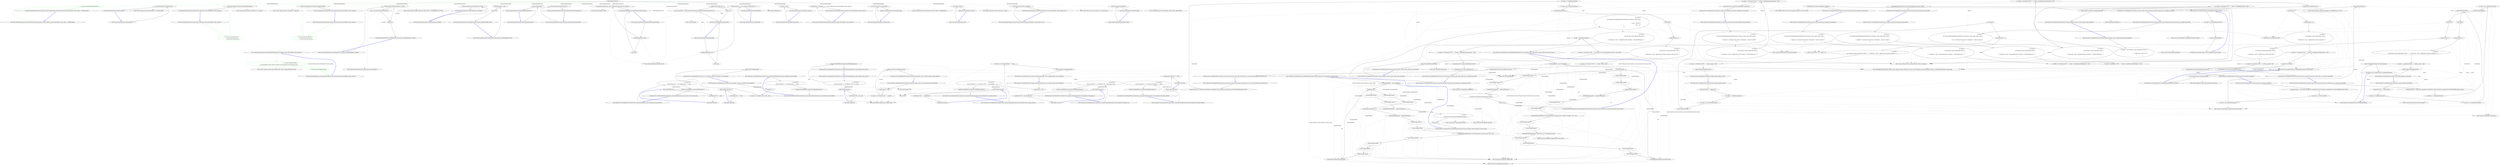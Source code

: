 digraph  {
d44 [cluster="Nancy.DynamicDictionary.System.Collections.Generic.IEnumerable<System.Collections.Generic.KeyValuePair<string, object>>.GetEnumerator()", color=green, community=0, label="0: return this.dictionary.GetEnumerator();", span="162-162"];
d94 [label="Nancy.DynamicDictionary", span=""];
d43 [cluster="Nancy.DynamicDictionary.System.Collections.Generic.IEnumerable<System.Collections.Generic.KeyValuePair<string, object>>.GetEnumerator()", label="Entry Nancy.DynamicDictionary.System.Collections.Generic.IEnumerable<System.Collections.Generic.KeyValuePair<string, object>>.GetEnumerator()", span="160-160"];
d45 [cluster="Nancy.DynamicDictionary.System.Collections.Generic.IEnumerable<System.Collections.Generic.KeyValuePair<string, object>>.GetEnumerator()", label="Exit Nancy.DynamicDictionary.System.Collections.Generic.IEnumerable<System.Collections.Generic.KeyValuePair<string, object>>.GetEnumerator()", span="160-160"];
d24 [cluster="System.Collections.Generic.IEnumerable<T>.GetEnumerator()", label="Entry System.Collections.Generic.IEnumerable<T>.GetEnumerator()", span="0-0"];
d68 [cluster="Nancy.DynamicDictionary.Contains(System.Collections.Generic.KeyValuePair<string, dynamic>)", color=green, community=0, label="0: var dynamicValueKeyValuePair =\r\n                GetDynamicKeyValuePair(item)", span="249-250"];
d67 [cluster="Nancy.DynamicDictionary.Contains(System.Collections.Generic.KeyValuePair<string, dynamic>)", label="Entry Nancy.DynamicDictionary.Contains(System.Collections.Generic.KeyValuePair<string, dynamic>)", span="247-247"];
d69 [cluster="Nancy.DynamicDictionary.Contains(System.Collections.Generic.KeyValuePair<string, dynamic>)", label="return this.dictionary.Contains(dynamicValueKeyValuePair);", span="252-252"];
d71 [cluster="Nancy.DynamicDictionary.GetDynamicKeyValuePair(System.Collections.Generic.KeyValuePair<string, dynamic>)", label="Entry Nancy.DynamicDictionary.GetDynamicKeyValuePair(System.Collections.Generic.KeyValuePair<string, dynamic>)", span="306-306"];
d82 [cluster="Nancy.DynamicDictionary.Remove(System.Collections.Generic.KeyValuePair<string, dynamic>)", color=green, community=0, label="0: var dynamicValueKeyValuePair = \r\n                GetDynamicKeyValuePair(item)", span="291-292"];
d81 [cluster="Nancy.DynamicDictionary.Remove(System.Collections.Generic.KeyValuePair<string, dynamic>)", label="Entry Nancy.DynamicDictionary.Remove(System.Collections.Generic.KeyValuePair<string, dynamic>)", span="289-289"];
d83 [cluster="Nancy.DynamicDictionary.Remove(System.Collections.Generic.KeyValuePair<string, dynamic>)", label="return this.dictionary.Remove(dynamicValueKeyValuePair);", span="294-294"];
d86 [cluster="Nancy.DynamicDictionary.GetDynamicKeyValuePair(System.Collections.Generic.KeyValuePair<string, dynamic>)", color=green, community=0, label="0: var dynamicValueKeyValuePair =\r\n                new KeyValuePair<string, dynamic>(item.Key, new DynamicDictionaryValue(item.Value))", span="308-309"];
d87 [cluster="Nancy.DynamicDictionary.GetDynamicKeyValuePair(System.Collections.Generic.KeyValuePair<string, dynamic>)", color=green, community=0, label="0: return dynamicValueKeyValuePair;", span="310-310"];
d89 [cluster="System.Collections.Generic.KeyValuePair<TKey, TValue>.KeyValuePair(TKey, TValue)", label="Entry System.Collections.Generic.KeyValuePair<TKey, TValue>.KeyValuePair(TKey, TValue)", span="0-0"];
d17 [cluster="Nancy.DynamicDictionaryValue.DynamicDictionaryValue(object)", label="Entry Nancy.DynamicDictionaryValue.DynamicDictionaryValue(object)", span="15-15"];
d88 [cluster="Nancy.DynamicDictionary.GetDynamicKeyValuePair(System.Collections.Generic.KeyValuePair<string, dynamic>)", label="Exit Nancy.DynamicDictionary.GetDynamicKeyValuePair(System.Collections.Generic.KeyValuePair<string, dynamic>)", span="306-306"];
d8 [cluster="Nancy.DynamicDictionary.TrySetMember(System.Dynamic.SetMemberBinder, object)", label="this[binder.Name] = value", span="48-48"];
d12 [cluster="Nancy.DynamicDictionary.TryGetMember(System.Dynamic.GetMemberBinder, out object)", label="!dictionary.TryGetValue(binder.Name, out result)", span="59-59"];
d19 [cluster="Nancy.DynamicDictionary.GetDynamicMemberNames()", label="return dictionary.Keys;", span="74-74"];
d22 [cluster="Nancy.DynamicDictionary.GetEnumerator()", label="return dictionary.Keys.GetEnumerator();", span="83-83"];
d26 [cluster="Nancy.DynamicDictionary.System.Collections.IEnumerable.GetEnumerator()", label="return dictionary.Keys.GetEnumerator();", span="92-92"];
d31 [cluster="Nancy.DynamicDictionary.Equals(Nancy.DynamicDictionary)", label="return ReferenceEquals(this, other) || Equals(other.dictionary, this.dictionary);", span="133-133"];
d38 [cluster="Nancy.DynamicDictionary.Equals(object)", label="ReferenceEquals(this, obj)", span="148-148"];
d40 [cluster="Nancy.DynamicDictionary.Equals(object)", label="return obj.GetType() == typeof (DynamicDictionary) && this.Equals((DynamicDictionary) obj);", span="153-153"];
d47 [cluster="Nancy.DynamicDictionary.GetHashCode()", label="return (dictionary != null ? dictionary.GetHashCode() : 0);", span="171-171"];
d51 [cluster="Nancy.DynamicDictionary.Add(string, dynamic)", label="this[key] = value", span="181-181"];
d54 [cluster="Nancy.DynamicDictionary.Add(System.Collections.Generic.KeyValuePair<string, dynamic>)", label="this[item.Key] = item.Value", span="190-190"];
d57 [cluster="Nancy.DynamicDictionary.ContainsKey(string)", label="return this.dictionary.ContainsKey(key);", span="201-201"];
d61 [cluster="Nancy.DynamicDictionary.TryGetValue(string, out dynamic)", label="return this.dictionary.TryGetValue(key, out value);", span="221-221"];
d64 [cluster="Nancy.DynamicDictionary.Clear()", label="this.dictionary.Clear()", span="229-229"];
d74 [cluster="Nancy.DynamicDictionary.CopyTo(System.Collections.Generic.KeyValuePair<string, dynamic>[], int)", label="this.dictionary.CopyTo(array, arrayIndex)", span="262-262"];
d78 [cluster="Nancy.DynamicDictionary.Remove(string)", label="return this.dictionary.Remove(key);", span="281-281"];
d70 [cluster="Nancy.DynamicDictionary.Contains(System.Collections.Generic.KeyValuePair<string, dynamic>)", label="Exit Nancy.DynamicDictionary.Contains(System.Collections.Generic.KeyValuePair<string, dynamic>)", span="247-247"];
d72 [cluster="System.Collections.Generic.ICollection<T>.Contains(T)", label="Entry System.Collections.Generic.ICollection<T>.Contains(T)", span="0-0"];
d84 [cluster="Nancy.DynamicDictionary.Remove(System.Collections.Generic.KeyValuePair<string, dynamic>)", label="Exit Nancy.DynamicDictionary.Remove(System.Collections.Generic.KeyValuePair<string, dynamic>)", span="289-289"];
d85 [cluster="System.Collections.Generic.ICollection<T>.Remove(T)", label="Entry System.Collections.Generic.ICollection<T>.Remove(T)", span="0-0"];
d13 [cluster="Nancy.DynamicDictionary.TryGetMember(System.Dynamic.GetMemberBinder, out object)", label="result = new DynamicDictionaryValue(null)", span="61-61"];
d7 [cluster="Nancy.DynamicDictionary.TrySetMember(System.Dynamic.SetMemberBinder, object)", label="Entry Nancy.DynamicDictionary.TrySetMember(System.Dynamic.SetMemberBinder, object)", span="46-46"];
d9 [cluster="Nancy.DynamicDictionary.TrySetMember(System.Dynamic.SetMemberBinder, object)", label="return true;", span="49-49"];
d11 [cluster="Nancy.DynamicDictionary.TryGetMember(System.Dynamic.GetMemberBinder, out object)", label="Entry Nancy.DynamicDictionary.TryGetMember(System.Dynamic.GetMemberBinder, out object)", span="57-57"];
d14 [cluster="Nancy.DynamicDictionary.TryGetMember(System.Dynamic.GetMemberBinder, out object)", label="return true;", span="64-64"];
d16 [cluster="System.Collections.Generic.IDictionary<TKey, TValue>.TryGetValue(TKey, out TValue)", label="Entry System.Collections.Generic.IDictionary<TKey, TValue>.TryGetValue(TKey, out TValue)", span="0-0"];
d15 [cluster="Nancy.DynamicDictionary.TryGetMember(System.Dynamic.GetMemberBinder, out object)", label="Exit Nancy.DynamicDictionary.TryGetMember(System.Dynamic.GetMemberBinder, out object)", span="57-57"];
d18 [cluster="Nancy.DynamicDictionary.GetDynamicMemberNames()", label="Entry Nancy.DynamicDictionary.GetDynamicMemberNames()", span="72-72"];
d20 [cluster="Nancy.DynamicDictionary.GetDynamicMemberNames()", label="Exit Nancy.DynamicDictionary.GetDynamicMemberNames()", span="72-72"];
d21 [cluster="Nancy.DynamicDictionary.GetEnumerator()", label="Entry Nancy.DynamicDictionary.GetEnumerator()", span="81-81"];
d23 [cluster="Nancy.DynamicDictionary.GetEnumerator()", label="Exit Nancy.DynamicDictionary.GetEnumerator()", span="81-81"];
d25 [cluster="Nancy.DynamicDictionary.System.Collections.IEnumerable.GetEnumerator()", label="Entry Nancy.DynamicDictionary.System.Collections.IEnumerable.GetEnumerator()", span="90-90"];
d27 [cluster="Nancy.DynamicDictionary.System.Collections.IEnumerable.GetEnumerator()", label="Exit Nancy.DynamicDictionary.System.Collections.IEnumerable.GetEnumerator()", span="90-90"];
d28 [cluster="Nancy.DynamicDictionary.Equals(Nancy.DynamicDictionary)", label="Entry Nancy.DynamicDictionary.Equals(Nancy.DynamicDictionary)", span="126-126"];
d29 [cluster="Nancy.DynamicDictionary.Equals(Nancy.DynamicDictionary)", label="ReferenceEquals(null, other)", span="128-128"];
d32 [cluster="Nancy.DynamicDictionary.Equals(Nancy.DynamicDictionary)", label="Exit Nancy.DynamicDictionary.Equals(Nancy.DynamicDictionary)", span="126-126"];
d33 [cluster="object.ReferenceEquals(object, object)", label="Entry object.ReferenceEquals(object, object)", span="0-0"];
d34 [cluster="object.Equals(object, object)", label="Entry object.Equals(object, object)", span="0-0"];
d35 [cluster="Nancy.DynamicDictionary.Equals(object)", label="Entry Nancy.DynamicDictionary.Equals(object)", span="141-141"];
d36 [cluster="Nancy.DynamicDictionary.Equals(object)", label="ReferenceEquals(null, obj)", span="143-143"];
d39 [cluster="Nancy.DynamicDictionary.Equals(object)", label="return true;", span="150-150"];
d41 [cluster="Nancy.DynamicDictionary.Equals(object)", label="Exit Nancy.DynamicDictionary.Equals(object)", span="141-141"];
d42 [cluster="object.GetType()", label="Entry object.GetType()", span="0-0"];
d46 [cluster="Nancy.DynamicDictionary.GetHashCode()", label="Entry Nancy.DynamicDictionary.GetHashCode()", span="169-169"];
d48 [cluster="Nancy.DynamicDictionary.GetHashCode()", label="Exit Nancy.DynamicDictionary.GetHashCode()", span="169-169"];
d49 [cluster="object.GetHashCode()", label="Entry object.GetHashCode()", span="0-0"];
d50 [cluster="Nancy.DynamicDictionary.Add(string, dynamic)", label="Entry Nancy.DynamicDictionary.Add(string, dynamic)", span="179-179"];
d52 [cluster="Nancy.DynamicDictionary.Add(string, dynamic)", label="Exit Nancy.DynamicDictionary.Add(string, dynamic)", span="179-179"];
d53 [cluster="Nancy.DynamicDictionary.Add(System.Collections.Generic.KeyValuePair<string, dynamic>)", label="Entry Nancy.DynamicDictionary.Add(System.Collections.Generic.KeyValuePair<string, dynamic>)", span="188-188"];
d55 [cluster="Nancy.DynamicDictionary.Add(System.Collections.Generic.KeyValuePair<string, dynamic>)", label="Exit Nancy.DynamicDictionary.Add(System.Collections.Generic.KeyValuePair<string, dynamic>)", span="188-188"];
d56 [cluster="Nancy.DynamicDictionary.ContainsKey(string)", label="Entry Nancy.DynamicDictionary.ContainsKey(string)", span="199-199"];
d58 [cluster="Nancy.DynamicDictionary.ContainsKey(string)", label="Exit Nancy.DynamicDictionary.ContainsKey(string)", span="199-199"];
d59 [cluster="System.Collections.Generic.IDictionary<TKey, TValue>.ContainsKey(TKey)", label="Entry System.Collections.Generic.IDictionary<TKey, TValue>.ContainsKey(TKey)", span="0-0"];
d60 [cluster="Nancy.DynamicDictionary.TryGetValue(string, out dynamic)", label="Entry Nancy.DynamicDictionary.TryGetValue(string, out dynamic)", span="219-219"];
d62 [cluster="Nancy.DynamicDictionary.TryGetValue(string, out dynamic)", label="Exit Nancy.DynamicDictionary.TryGetValue(string, out dynamic)", span="219-219"];
d63 [cluster="Nancy.DynamicDictionary.Clear()", label="Entry Nancy.DynamicDictionary.Clear()", span="227-227"];
d65 [cluster="Nancy.DynamicDictionary.Clear()", label="Exit Nancy.DynamicDictionary.Clear()", span="227-227"];
d66 [cluster="System.Collections.Generic.ICollection<T>.Clear()", label="Entry System.Collections.Generic.ICollection<T>.Clear()", span="0-0"];
d73 [cluster="Nancy.DynamicDictionary.CopyTo(System.Collections.Generic.KeyValuePair<string, dynamic>[], int)", label="Entry Nancy.DynamicDictionary.CopyTo(System.Collections.Generic.KeyValuePair<string, dynamic>[], int)", span="260-260"];
d75 [cluster="Nancy.DynamicDictionary.CopyTo(System.Collections.Generic.KeyValuePair<string, dynamic>[], int)", label="Exit Nancy.DynamicDictionary.CopyTo(System.Collections.Generic.KeyValuePair<string, dynamic>[], int)", span="260-260"];
d76 [cluster="System.Collections.Generic.ICollection<T>.CopyTo(T[], int)", label="Entry System.Collections.Generic.ICollection<T>.CopyTo(T[], int)", span="0-0"];
d77 [cluster="Nancy.DynamicDictionary.Remove(string)", label="Entry Nancy.DynamicDictionary.Remove(string)", span="279-279"];
d79 [cluster="Nancy.DynamicDictionary.Remove(string)", label="Exit Nancy.DynamicDictionary.Remove(string)", span="279-279"];
d80 [cluster="System.Collections.Generic.IDictionary<TKey, TValue>.Remove(TKey)", label="Entry System.Collections.Generic.IDictionary<TKey, TValue>.Remove(TKey)", span="0-0"];
d10 [cluster="Nancy.DynamicDictionary.TrySetMember(System.Dynamic.SetMemberBinder, object)", label="Exit Nancy.DynamicDictionary.TrySetMember(System.Dynamic.SetMemberBinder, object)", span="46-46"];
d30 [cluster="Nancy.DynamicDictionary.Equals(Nancy.DynamicDictionary)", label="return false;", span="130-130"];
d37 [cluster="Nancy.DynamicDictionary.Equals(object)", label="return false;", span="145-145"];
m0_29 [cluster="Nancy.Tests.Unit.RequestFixture.Should_throw_argumentoutofrangeexception_when_initialized_with_null_method()", file="DynamicDictionaryFixture.cs", label="Entry Nancy.Tests.Unit.RequestFixture.Should_throw_argumentoutofrangeexception_when_initialized_with_null_method()", span="60-60"];
m0_30 [cluster="Nancy.Tests.Unit.RequestFixture.Should_throw_argumentoutofrangeexception_when_initialized_with_null_method()", file="DynamicDictionaryFixture.cs", label="var exception =\r\n                Record.Exception(() => new Request(null, ''/'', ''http''))", span="63-64"];
m0_31 [cluster="Nancy.Tests.Unit.RequestFixture.Should_throw_argumentoutofrangeexception_when_initialized_with_null_method()", file="DynamicDictionaryFixture.cs", label="exception.ShouldBeOfType<ArgumentOutOfRangeException>()", span="67-67"];
m0_32 [cluster="Nancy.Tests.Unit.RequestFixture.Should_throw_argumentoutofrangeexception_when_initialized_with_null_method()", file="DynamicDictionaryFixture.cs", label="Exit Nancy.Tests.Unit.RequestFixture.Should_throw_argumentoutofrangeexception_when_initialized_with_null_method()", span="60-60"];
m0_38 [cluster="Nancy.Request.Request(string, string, string)", file="DynamicDictionaryFixture.cs", label="Entry Nancy.Request.Request(string, string, string)", span="27-27"];
m0_46 [cluster="Nancy.Tests.Unit.RequestFixture.Should_throw_argumentoutofrangeexception_when_initialized_with_null_uri()", file="DynamicDictionaryFixture.cs", label="Entry Nancy.Tests.Unit.RequestFixture.Should_throw_argumentoutofrangeexception_when_initialized_with_null_uri()", span="82-82"];
m0_47 [cluster="Nancy.Tests.Unit.RequestFixture.Should_throw_argumentoutofrangeexception_when_initialized_with_null_uri()", file="DynamicDictionaryFixture.cs", label="var exception =\r\n                Record.Exception(() => new Request(''GET'', null, ''http''))", span="85-86"];
m0_48 [cluster="Nancy.Tests.Unit.RequestFixture.Should_throw_argumentoutofrangeexception_when_initialized_with_null_uri()", file="DynamicDictionaryFixture.cs", label="exception.ShouldBeOfType<ArgumentOutOfRangeException>()", span="89-89"];
m0_49 [cluster="Nancy.Tests.Unit.RequestFixture.Should_throw_argumentoutofrangeexception_when_initialized_with_null_uri()", file="DynamicDictionaryFixture.cs", label="Exit Nancy.Tests.Unit.RequestFixture.Should_throw_argumentoutofrangeexception_when_initialized_with_null_uri()", span="82-82"];
m0_60 [cluster="Nancy.Tests.Unit.RequestFixture.Should_set_method_parameter_value_to_method_property_when_initialized()", file="DynamicDictionaryFixture.cs", label="Entry Nancy.Tests.Unit.RequestFixture.Should_set_method_parameter_value_to_method_property_when_initialized()", span="104-104"];
m0_61 [cluster="Nancy.Tests.Unit.RequestFixture.Should_set_method_parameter_value_to_method_property_when_initialized()", file="DynamicDictionaryFixture.cs", label="string method = ''GET''", span="107-107"];
m0_62 [cluster="Nancy.Tests.Unit.RequestFixture.Should_set_method_parameter_value_to_method_property_when_initialized()", file="DynamicDictionaryFixture.cs", label="var request = new Request(method, ''/'', ''http'')", span="110-110"];
m0_63 [cluster="Nancy.Tests.Unit.RequestFixture.Should_set_method_parameter_value_to_method_property_when_initialized()", file="DynamicDictionaryFixture.cs", label="request.Method.ShouldEqual(method)", span="113-113"];
m0_64 [cluster="Nancy.Tests.Unit.RequestFixture.Should_set_method_parameter_value_to_method_property_when_initialized()", file="DynamicDictionaryFixture.cs", label="Exit Nancy.Tests.Unit.RequestFixture.Should_set_method_parameter_value_to_method_property_when_initialized()", span="104-104"];
m0_130 [cluster="Nancy.Tests.Unit.RequestFixture.Should_set_name_on_file_extracted_from_multipart_form_data_body()", file="DynamicDictionaryFixture.cs", label="Entry Nancy.Tests.Unit.RequestFixture.Should_set_name_on_file_extracted_from_multipart_form_data_body()", span="278-278"];
m0_131 [cluster="Nancy.Tests.Unit.RequestFixture.Should_set_name_on_file_extracted_from_multipart_form_data_body()", file="DynamicDictionaryFixture.cs", label="var memory =\r\n                new MemoryStream(BuildMultipartFileValues(new Dictionary<string, Tuple<string, string>>\r\n                {\r\n                    { ''sample.txt'', new Tuple<string, string>(''content/type'', ''some test content'')}\r\n                }))", span="281-285"];
m0_132 [cluster="Nancy.Tests.Unit.RequestFixture.Should_set_name_on_file_extracted_from_multipart_form_data_body()", file="DynamicDictionaryFixture.cs", label="var headers =\r\n                new Dictionary<string, IEnumerable<string>>\r\n                {\r\n                    { ''content-type'', new[] { ''multipart/form-data; boundary=----NancyFormBoundary'' } }\r\n                }", span="287-291"];
m0_133 [cluster="Nancy.Tests.Unit.RequestFixture.Should_set_name_on_file_extracted_from_multipart_form_data_body()", file="DynamicDictionaryFixture.cs", label="var request = new Request(''POST'', ''/'', headers, CreateRequestStream(memory), ''http'')", span="294-294"];
m0_134 [cluster="Nancy.Tests.Unit.RequestFixture.Should_set_name_on_file_extracted_from_multipart_form_data_body()", file="DynamicDictionaryFixture.cs", label="request.Files.First().Name.ShouldEqual(''sample.txt'')", span="297-297"];
m0_135 [cluster="Nancy.Tests.Unit.RequestFixture.Should_set_name_on_file_extracted_from_multipart_form_data_body()", file="DynamicDictionaryFixture.cs", label="Exit Nancy.Tests.Unit.RequestFixture.Should_set_name_on_file_extracted_from_multipart_form_data_body()", span="278-278"];
m0_208 [cluster="System.Text.StringBuilder.Append(string)", file="DynamicDictionaryFixture.cs", label="Entry System.Text.StringBuilder.Append(string)", span="0-0"];
m0_16 [cluster="Nancy.Request.Request(string, string, System.Collections.Generic.IDictionary<string, System.Collections.Generic.IEnumerable<string>>, Nancy.IO.RequestStream, string, string)", file="DynamicDictionaryFixture.cs", label="Entry Nancy.Request.Request(string, string, System.Collections.Generic.IDictionary<string, System.Collections.Generic.IEnumerable<string>>, Nancy.IO.RequestStream, string, string)", span="41-41"];
m0_114 [cluster="Nancy.Tests.Unit.RequestFixture.Should_set_extracted_files_to_files_collection_when_body_content_type_is_multipart_form_data()", file="DynamicDictionaryFixture.cs", label="Entry Nancy.Tests.Unit.RequestFixture.Should_set_extracted_files_to_files_collection_when_body_content_type_is_multipart_form_data()", span="232-232"];
m0_115 [cluster="Nancy.Tests.Unit.RequestFixture.Should_set_extracted_files_to_files_collection_when_body_content_type_is_multipart_form_data()", file="DynamicDictionaryFixture.cs", label="var memory =\r\n                new MemoryStream(BuildMultipartFileValues(new Dictionary<string, Tuple<string, string>>\r\n                {\r\n                    { ''test'', new Tuple<string, string>(''content/type'', ''some test content'')}\r\n                }))", span="235-239"];
m0_116 [cluster="Nancy.Tests.Unit.RequestFixture.Should_set_extracted_files_to_files_collection_when_body_content_type_is_multipart_form_data()", file="DynamicDictionaryFixture.cs", label="var headers =\r\n                new Dictionary<string, IEnumerable<string>>\r\n                {\r\n                    { ''content-type'', new[] { ''multipart/form-data; boundary=----NancyFormBoundary'' } }\r\n                }", span="241-245"];
m0_117 [cluster="Nancy.Tests.Unit.RequestFixture.Should_set_extracted_files_to_files_collection_when_body_content_type_is_multipart_form_data()", file="DynamicDictionaryFixture.cs", label="var request = new Request(''POST'', ''/'', headers, CreateRequestStream(memory), ''http'')", span="248-248"];
m0_118 [cluster="Nancy.Tests.Unit.RequestFixture.Should_set_extracted_files_to_files_collection_when_body_content_type_is_multipart_form_data()", file="DynamicDictionaryFixture.cs", label="request.Files.ShouldHaveCount(1)", span="251-251"];
m0_119 [cluster="Nancy.Tests.Unit.RequestFixture.Should_set_extracted_files_to_files_collection_when_body_content_type_is_multipart_form_data()", file="DynamicDictionaryFixture.cs", label="Exit Nancy.Tests.Unit.RequestFixture.Should_set_extracted_files_to_files_collection_when_body_content_type_is_multipart_form_data()", span="232-232"];
m0_81 [cluster="object.ShouldBeSameAs(object)", file="DynamicDictionaryFixture.cs", label="Entry object.ShouldBeSameAs(object)", span="115-115"];
m0_104 [cluster="Nancy.Tests.Unit.RequestFixture.Should_set_extracted_form_data_from_body_when_content_type_is_multipart_form_data()", file="DynamicDictionaryFixture.cs", label="Entry Nancy.Tests.Unit.RequestFixture.Should_set_extracted_form_data_from_body_when_content_type_is_multipart_form_data()", span="207-207"];
m0_105 [cluster="Nancy.Tests.Unit.RequestFixture.Should_set_extracted_form_data_from_body_when_content_type_is_multipart_form_data()", file="DynamicDictionaryFixture.cs", label="var memory =\r\n                new MemoryStream(BuildMultipartFormValues(new Dictionary<string, string>\r\n                {\r\n                    { ''name'', ''John Doe''},\r\n                    { ''age'', ''42''}\r\n                }))", span="210-215"];
m0_106 [cluster="Nancy.Tests.Unit.RequestFixture.Should_set_extracted_form_data_from_body_when_content_type_is_multipart_form_data()", file="DynamicDictionaryFixture.cs", label="var headers =\r\n                new Dictionary<string, IEnumerable<string>>\r\n                {\r\n                    { ''content-type'', new[] { ''multipart/form-data; boundary=----NancyFormBoundary'' } }\r\n                }", span="217-221"];
m0_107 [cluster="Nancy.Tests.Unit.RequestFixture.Should_set_extracted_form_data_from_body_when_content_type_is_multipart_form_data()", file="DynamicDictionaryFixture.cs", label="var request = new Request(''POST'', ''/'', headers, CreateRequestStream(memory), ''http'')", span="224-224"];
m0_108 [cluster="Nancy.Tests.Unit.RequestFixture.Should_set_extracted_form_data_from_body_when_content_type_is_multipart_form_data()", file="DynamicDictionaryFixture.cs", label="((string)request.Form.name).ShouldEqual(''John Doe'')", span="227-227"];
m0_109 [cluster="Nancy.Tests.Unit.RequestFixture.Should_set_extracted_form_data_from_body_when_content_type_is_multipart_form_data()", file="DynamicDictionaryFixture.cs", label="((string)request.Form.age).ShouldEqual(''42'')", span="228-228"];
m0_110 [cluster="Nancy.Tests.Unit.RequestFixture.Should_set_extracted_form_data_from_body_when_content_type_is_multipart_form_data()", file="DynamicDictionaryFixture.cs", label="Exit Nancy.Tests.Unit.RequestFixture.Should_set_extracted_form_data_from_body_when_content_type_is_multipart_form_data()", span="207-207"];
m0_111 [cluster="System.IO.MemoryStream.MemoryStream(byte[])", file="DynamicDictionaryFixture.cs", label="Entry System.IO.MemoryStream.MemoryStream(byte[])", span="0-0"];
m0_121 [cluster="Nancy.Tests.Unit.RequestFixture.BuildMultipartFileValues(System.Collections.Generic.Dictionary<string, System.Tuple<string, string>>)", file="DynamicDictionaryFixture.cs", label="Entry Nancy.Tests.Unit.RequestFixture.BuildMultipartFileValues(System.Collections.Generic.Dictionary<string, System.Tuple<string, string>>)", span="427-427"];
m0_212 [cluster="Nancy.Tests.Unit.RequestFixture.BuildMultipartFileValues(System.Collections.Generic.Dictionary<string, System.Tuple<string, string>>)", file="DynamicDictionaryFixture.cs", label="var boundaryBuilder = new StringBuilder()", span="429-429"];
m0_213 [cluster="Nancy.Tests.Unit.RequestFixture.BuildMultipartFileValues(System.Collections.Generic.Dictionary<string, System.Tuple<string, string>>)", file="DynamicDictionaryFixture.cs", label="formValues.Keys", span="431-431"];
m0_223 [cluster="Nancy.Tests.Unit.RequestFixture.BuildMultipartFileValues(System.Collections.Generic.Dictionary<string, System.Tuple<string, string>>)", file="DynamicDictionaryFixture.cs", label="boundaryBuilder.AppendFormat(''Content-Type: {0}'', formValues[key].Item1)", span="442-442"];
m0_228 [cluster="Nancy.Tests.Unit.RequestFixture.BuildMultipartFileValues(System.Collections.Generic.Dictionary<string, System.Tuple<string, string>>)", file="DynamicDictionaryFixture.cs", label="boundaryBuilder.Append(formValues[key].Item2)", span="447-447"];
m0_214 [cluster="Nancy.Tests.Unit.RequestFixture.BuildMultipartFileValues(System.Collections.Generic.Dictionary<string, System.Tuple<string, string>>)", file="DynamicDictionaryFixture.cs", label="boundaryBuilder.Append('\r')", span="433-433"];
m0_215 [cluster="Nancy.Tests.Unit.RequestFixture.BuildMultipartFileValues(System.Collections.Generic.Dictionary<string, System.Tuple<string, string>>)", file="DynamicDictionaryFixture.cs", label="boundaryBuilder.Append('\n')", span="434-434"];
m0_216 [cluster="Nancy.Tests.Unit.RequestFixture.BuildMultipartFileValues(System.Collections.Generic.Dictionary<string, System.Tuple<string, string>>)", file="DynamicDictionaryFixture.cs", label="boundaryBuilder.Append(''--'')", span="435-435"];
m0_217 [cluster="Nancy.Tests.Unit.RequestFixture.BuildMultipartFileValues(System.Collections.Generic.Dictionary<string, System.Tuple<string, string>>)", file="DynamicDictionaryFixture.cs", label="boundaryBuilder.Append(''----NancyFormBoundary'')", span="436-436"];
m0_218 [cluster="Nancy.Tests.Unit.RequestFixture.BuildMultipartFileValues(System.Collections.Generic.Dictionary<string, System.Tuple<string, string>>)", file="DynamicDictionaryFixture.cs", label="boundaryBuilder.Append('\r')", span="437-437"];
m0_219 [cluster="Nancy.Tests.Unit.RequestFixture.BuildMultipartFileValues(System.Collections.Generic.Dictionary<string, System.Tuple<string, string>>)", file="DynamicDictionaryFixture.cs", label="boundaryBuilder.Append('\n')", span="438-438"];
m0_220 [cluster="Nancy.Tests.Unit.RequestFixture.BuildMultipartFileValues(System.Collections.Generic.Dictionary<string, System.Tuple<string, string>>)", file="DynamicDictionaryFixture.cs", label="boundaryBuilder.AppendFormat(''Content-Disposition: form-data; name=\''whatever\''; filename=\''{0}\'''', key)", span="439-439"];
m0_221 [cluster="Nancy.Tests.Unit.RequestFixture.BuildMultipartFileValues(System.Collections.Generic.Dictionary<string, System.Tuple<string, string>>)", file="DynamicDictionaryFixture.cs", label="boundaryBuilder.Append('\r')", span="440-440"];
m0_222 [cluster="Nancy.Tests.Unit.RequestFixture.BuildMultipartFileValues(System.Collections.Generic.Dictionary<string, System.Tuple<string, string>>)", file="DynamicDictionaryFixture.cs", label="boundaryBuilder.Append('\n')", span="441-441"];
m0_224 [cluster="Nancy.Tests.Unit.RequestFixture.BuildMultipartFileValues(System.Collections.Generic.Dictionary<string, System.Tuple<string, string>>)", file="DynamicDictionaryFixture.cs", label="boundaryBuilder.Append('\r')", span="443-443"];
m0_225 [cluster="Nancy.Tests.Unit.RequestFixture.BuildMultipartFileValues(System.Collections.Generic.Dictionary<string, System.Tuple<string, string>>)", file="DynamicDictionaryFixture.cs", label="boundaryBuilder.Append('\n')", span="444-444"];
m0_226 [cluster="Nancy.Tests.Unit.RequestFixture.BuildMultipartFileValues(System.Collections.Generic.Dictionary<string, System.Tuple<string, string>>)", file="DynamicDictionaryFixture.cs", label="boundaryBuilder.Append('\r')", span="445-445"];
m0_227 [cluster="Nancy.Tests.Unit.RequestFixture.BuildMultipartFileValues(System.Collections.Generic.Dictionary<string, System.Tuple<string, string>>)", file="DynamicDictionaryFixture.cs", label="boundaryBuilder.Append('\n')", span="446-446"];
m0_229 [cluster="Nancy.Tests.Unit.RequestFixture.BuildMultipartFileValues(System.Collections.Generic.Dictionary<string, System.Tuple<string, string>>)", file="DynamicDictionaryFixture.cs", label="boundaryBuilder.Append('\r')", span="450-450"];
m0_230 [cluster="Nancy.Tests.Unit.RequestFixture.BuildMultipartFileValues(System.Collections.Generic.Dictionary<string, System.Tuple<string, string>>)", file="DynamicDictionaryFixture.cs", label="boundaryBuilder.Append('\n')", span="451-451"];
m0_231 [cluster="Nancy.Tests.Unit.RequestFixture.BuildMultipartFileValues(System.Collections.Generic.Dictionary<string, System.Tuple<string, string>>)", file="DynamicDictionaryFixture.cs", label="boundaryBuilder.Append(''------NancyFormBoundary--'')", span="452-452"];
m0_232 [cluster="Nancy.Tests.Unit.RequestFixture.BuildMultipartFileValues(System.Collections.Generic.Dictionary<string, System.Tuple<string, string>>)", file="DynamicDictionaryFixture.cs", label="var bytes =\r\n                Encoding.ASCII.GetBytes(boundaryBuilder.ToString())", span="454-455"];
m0_233 [cluster="Nancy.Tests.Unit.RequestFixture.BuildMultipartFileValues(System.Collections.Generic.Dictionary<string, System.Tuple<string, string>>)", file="DynamicDictionaryFixture.cs", label="return bytes;", span="457-457"];
m0_234 [cluster="Nancy.Tests.Unit.RequestFixture.BuildMultipartFileValues(System.Collections.Generic.Dictionary<string, System.Tuple<string, string>>)", file="DynamicDictionaryFixture.cs", label="Exit Nancy.Tests.Unit.RequestFixture.BuildMultipartFileValues(System.Collections.Generic.Dictionary<string, System.Tuple<string, string>>)", span="427-427"];
m0_17 [cluster="object.ShouldEqual(object)", file="DynamicDictionaryFixture.cs", label="Entry object.ShouldEqual(object)", span="80-80"];
m0_34 [cluster="Unk.>", file="DynamicDictionaryFixture.cs", label="Entry Unk.>", span=""];
m0_162 [cluster="Nancy.Tests.Unit.RequestFixture.Should_throw_argumentnullexception_when_initialized_with_null_protocol()", file="DynamicDictionaryFixture.cs", label="Entry Nancy.Tests.Unit.RequestFixture.Should_throw_argumentnullexception_when_initialized_with_null_protocol()", span="353-353"];
m0_163 [cluster="Nancy.Tests.Unit.RequestFixture.Should_throw_argumentnullexception_when_initialized_with_null_protocol()", file="DynamicDictionaryFixture.cs", label="var exception =\r\n                Record.Exception(() => new Request(''GET'', ''/'', null))", span="356-357"];
m0_164 [cluster="Nancy.Tests.Unit.RequestFixture.Should_throw_argumentnullexception_when_initialized_with_null_protocol()", file="DynamicDictionaryFixture.cs", label="exception.ShouldBeOfType<ArgumentNullException>()", span="360-360"];
m0_165 [cluster="Nancy.Tests.Unit.RequestFixture.Should_throw_argumentnullexception_when_initialized_with_null_protocol()", file="DynamicDictionaryFixture.cs", label="Exit Nancy.Tests.Unit.RequestFixture.Should_throw_argumentnullexception_when_initialized_with_null_protocol()", span="353-353"];
m0_206 [cluster="System.Text.StringBuilder.StringBuilder()", file="DynamicDictionaryFixture.cs", label="Entry System.Text.StringBuilder.StringBuilder()", span="0-0"];
m0_11 [cluster="Nancy.Tests.Unit.RequestFixture.CreateRequestStream()", file="DynamicDictionaryFixture.cs", label="Entry Nancy.Tests.Unit.RequestFixture.CreateRequestStream()", span="387-387"];
m0_181 [cluster="Nancy.Tests.Unit.RequestFixture.CreateRequestStream()", file="DynamicDictionaryFixture.cs", label="return CreateRequestStream(new MemoryStream());", span="389-389"];
m0_182 [cluster="Nancy.Tests.Unit.RequestFixture.CreateRequestStream()", file="DynamicDictionaryFixture.cs", label="Exit Nancy.Tests.Unit.RequestFixture.CreateRequestStream()", span="387-387"];
m0_122 [cluster="System.Collections.Generic.IEnumerable<T>.ShouldHaveCount<T>(int)", file="DynamicDictionaryFixture.cs", label="Entry System.Collections.Generic.IEnumerable<T>.ShouldHaveCount<T>(int)", span="65-65"];
m0_142 [cluster="Nancy.Tests.Unit.RequestFixture.GetStringValue(System.IO.Stream)", file="DynamicDictionaryFixture.cs", label="Entry Nancy.Tests.Unit.RequestFixture.GetStringValue(System.IO.Stream)", span="323-323"];
m0_143 [cluster="Nancy.Tests.Unit.RequestFixture.GetStringValue(System.IO.Stream)", file="DynamicDictionaryFixture.cs", label="var reader = new StreamReader(stream)", span="325-325"];
m0_144 [cluster="Nancy.Tests.Unit.RequestFixture.GetStringValue(System.IO.Stream)", file="DynamicDictionaryFixture.cs", label="return reader.ReadToEnd();", span="326-326"];
m0_145 [cluster="Nancy.Tests.Unit.RequestFixture.GetStringValue(System.IO.Stream)", file="DynamicDictionaryFixture.cs", label="Exit Nancy.Tests.Unit.RequestFixture.GetStringValue(System.IO.Stream)", span="323-323"];
m0_210 [cluster="System.Text.StringBuilder.ToString()", file="DynamicDictionaryFixture.cs", label="Entry System.Text.StringBuilder.ToString()", span="0-0"];
m0_93 [cluster="Nancy.Tests.Unit.RequestFixture.Should_set_extract_form_data_from_body_when_content_type_is_x_www_form_urlencoded_with_character_set()", file="DynamicDictionaryFixture.cs", label="Entry Nancy.Tests.Unit.RequestFixture.Should_set_extract_form_data_from_body_when_content_type_is_x_www_form_urlencoded_with_character_set()", span="183-183"];
m0_94 [cluster="Nancy.Tests.Unit.RequestFixture.Should_set_extract_form_data_from_body_when_content_type_is_x_www_form_urlencoded_with_character_set()", file="DynamicDictionaryFixture.cs", label="string bodyContent = ''name=John+Doe&gender=male&family=5&city=kent&city=miami&other=abc%0D%0Adef&nickname=J%26D''", span="186-186"];
m0_95 [cluster="Nancy.Tests.Unit.RequestFixture.Should_set_extract_form_data_from_body_when_content_type_is_x_www_form_urlencoded_with_character_set()", file="DynamicDictionaryFixture.cs", label="var memory = CreateRequestStream()", span="187-187"];
m0_97 [cluster="Nancy.Tests.Unit.RequestFixture.Should_set_extract_form_data_from_body_when_content_type_is_x_www_form_urlencoded_with_character_set()", file="DynamicDictionaryFixture.cs", label="writer.Write(bodyContent)", span="189-189"];
m0_96 [cluster="Nancy.Tests.Unit.RequestFixture.Should_set_extract_form_data_from_body_when_content_type_is_x_www_form_urlencoded_with_character_set()", file="DynamicDictionaryFixture.cs", label="var writer = new StreamWriter(memory)", span="188-188"];
m0_99 [cluster="Nancy.Tests.Unit.RequestFixture.Should_set_extract_form_data_from_body_when_content_type_is_x_www_form_urlencoded_with_character_set()", file="DynamicDictionaryFixture.cs", label="memory.Position = 0", span="191-191"];
m0_101 [cluster="Nancy.Tests.Unit.RequestFixture.Should_set_extract_form_data_from_body_when_content_type_is_x_www_form_urlencoded_with_character_set()", file="DynamicDictionaryFixture.cs", label="var request = new Request(''POST'', ''/'', headers, memory, ''http'')", span="200-200"];
m0_98 [cluster="Nancy.Tests.Unit.RequestFixture.Should_set_extract_form_data_from_body_when_content_type_is_x_www_form_urlencoded_with_character_set()", file="DynamicDictionaryFixture.cs", label="writer.Flush()", span="190-190"];
m0_100 [cluster="Nancy.Tests.Unit.RequestFixture.Should_set_extract_form_data_from_body_when_content_type_is_x_www_form_urlencoded_with_character_set()", file="DynamicDictionaryFixture.cs", label="var headers =\r\n                new Dictionary<string, IEnumerable<string>>\r\n                {\r\n                    { ''content-type'', new[] { ''application/x-www-form-urlencoded; charset=UTF-8'' } }\r\n                }", span="193-197"];
m0_102 [cluster="Nancy.Tests.Unit.RequestFixture.Should_set_extract_form_data_from_body_when_content_type_is_x_www_form_urlencoded_with_character_set()", file="DynamicDictionaryFixture.cs", label="((string)request.Form.name).ShouldEqual(''John Doe'')", span="203-203"];
m0_103 [cluster="Nancy.Tests.Unit.RequestFixture.Should_set_extract_form_data_from_body_when_content_type_is_x_www_form_urlencoded_with_character_set()", file="DynamicDictionaryFixture.cs", label="Exit Nancy.Tests.Unit.RequestFixture.Should_set_extract_form_data_from_body_when_content_type_is_x_www_form_urlencoded_with_character_set()", span="183-183"];
m0_76 [cluster="Nancy.Tests.Unit.RequestFixture.Should_set_body_parameter_value_to_body_property_when_initialized()", file="DynamicDictionaryFixture.cs", label="Entry Nancy.Tests.Unit.RequestFixture.Should_set_body_parameter_value_to_body_property_when_initialized()", span="146-146"];
m0_77 [cluster="Nancy.Tests.Unit.RequestFixture.Should_set_body_parameter_value_to_body_property_when_initialized()", file="DynamicDictionaryFixture.cs", label="var body = CreateRequestStream()", span="149-149"];
m0_78 [cluster="Nancy.Tests.Unit.RequestFixture.Should_set_body_parameter_value_to_body_property_when_initialized()", file="DynamicDictionaryFixture.cs", label="var request = new Request(''GET'', ''/'', new Dictionary<string, IEnumerable<string>>(), body, ''http'')", span="152-152"];
m0_79 [cluster="Nancy.Tests.Unit.RequestFixture.Should_set_body_parameter_value_to_body_property_when_initialized()", file="DynamicDictionaryFixture.cs", label="request.Body.ShouldBeSameAs(body)", span="155-155"];
m0_80 [cluster="Nancy.Tests.Unit.RequestFixture.Should_set_body_parameter_value_to_body_property_when_initialized()", file="DynamicDictionaryFixture.cs", label="Exit Nancy.Tests.Unit.RequestFixture.Should_set_body_parameter_value_to_body_property_when_initialized()", span="146-146"];
m0_209 [cluster="System.Text.StringBuilder.AppendFormat(string, object)", file="DynamicDictionaryFixture.cs", label="Entry System.Text.StringBuilder.AppendFormat(string, object)", span="0-0"];
m0_161 [cluster="Unk.ToString", file="DynamicDictionaryFixture.cs", label="Entry Unk.ToString", span=""];
m0_12 [cluster="System.IO.StreamWriter.StreamWriter(System.IO.Stream)", file="DynamicDictionaryFixture.cs", label="Entry System.IO.StreamWriter.StreamWriter(System.IO.Stream)", span="0-0"];
m0_70 [cluster="Nancy.Tests.Unit.RequestFixture.Should_set_header_parameter_value_to_header_property_when_initialized()", file="DynamicDictionaryFixture.cs", label="Entry Nancy.Tests.Unit.RequestFixture.Should_set_header_parameter_value_to_header_property_when_initialized()", span="130-130"];
m0_71 [cluster="Nancy.Tests.Unit.RequestFixture.Should_set_header_parameter_value_to_header_property_when_initialized()", file="DynamicDictionaryFixture.cs", label="var headers = new Dictionary<string, IEnumerable<string>>()\r\n                {\r\n                    { ''content-type'', new[] {''foo''} }\r\n                }", span="133-136"];
m0_72 [cluster="Nancy.Tests.Unit.RequestFixture.Should_set_header_parameter_value_to_header_property_when_initialized()", file="DynamicDictionaryFixture.cs", label="var request = new Request(''GET'', ''/'', headers, CreateRequestStream(), ''http'')", span="139-139"];
m0_73 [cluster="Nancy.Tests.Unit.RequestFixture.Should_set_header_parameter_value_to_header_property_when_initialized()", file="DynamicDictionaryFixture.cs", label="request.Headers.ContentType.ShouldNotBeEmpty()", span="142-142"];
m0_74 [cluster="Nancy.Tests.Unit.RequestFixture.Should_set_header_parameter_value_to_header_property_when_initialized()", file="DynamicDictionaryFixture.cs", label="Exit Nancy.Tests.Unit.RequestFixture.Should_set_header_parameter_value_to_header_property_when_initialized()", span="130-130"];
m0_176 [cluster="Nancy.Tests.Unit.RequestFixture.Should_set_protocol_parameter_value_to_protocol_property_when_initialized()", file="DynamicDictionaryFixture.cs", label="Entry Nancy.Tests.Unit.RequestFixture.Should_set_protocol_parameter_value_to_protocol_property_when_initialized()", span="375-375"];
m0_177 [cluster="Nancy.Tests.Unit.RequestFixture.Should_set_protocol_parameter_value_to_protocol_property_when_initialized()", file="DynamicDictionaryFixture.cs", label="string protocol = ''http''", span="378-378"];
m0_178 [cluster="Nancy.Tests.Unit.RequestFixture.Should_set_protocol_parameter_value_to_protocol_property_when_initialized()", file="DynamicDictionaryFixture.cs", label="var request = new Request(''GET'', ''/'', protocol)", span="381-381"];
m0_179 [cluster="Nancy.Tests.Unit.RequestFixture.Should_set_protocol_parameter_value_to_protocol_property_when_initialized()", file="DynamicDictionaryFixture.cs", label="request.Url.Scheme.ShouldEqual(protocol)", span="384-384"];
m0_180 [cluster="Nancy.Tests.Unit.RequestFixture.Should_set_protocol_parameter_value_to_protocol_property_when_initialized()", file="DynamicDictionaryFixture.cs", label="Exit Nancy.Tests.Unit.RequestFixture.Should_set_protocol_parameter_value_to_protocol_property_when_initialized()", span="375-375"];
m0_15 [cluster="System.Collections.Generic.Dictionary<TKey, TValue>.Dictionary()", file="DynamicDictionaryFixture.cs", label="Entry System.Collections.Generic.Dictionary<TKey, TValue>.Dictionary()", span="0-0"];
m0_169 [cluster="Nancy.Tests.Unit.RequestFixture.Should_throw_argumentoutofrangeexception_when_initialized_with_an_empty_protocol()", file="DynamicDictionaryFixture.cs", label="Entry Nancy.Tests.Unit.RequestFixture.Should_throw_argumentoutofrangeexception_when_initialized_with_an_empty_protocol()", span="364-364"];
m0_170 [cluster="Nancy.Tests.Unit.RequestFixture.Should_throw_argumentoutofrangeexception_when_initialized_with_an_empty_protocol()", file="DynamicDictionaryFixture.cs", label="var exception =\r\n                Record.Exception(() => new Request(''GET'', ''/'', string.Empty))", span="367-368"];
m0_171 [cluster="Nancy.Tests.Unit.RequestFixture.Should_throw_argumentoutofrangeexception_when_initialized_with_an_empty_protocol()", file="DynamicDictionaryFixture.cs", label="exception.ShouldBeOfType<ArgumentOutOfRangeException>()", span="371-371"];
m0_172 [cluster="Nancy.Tests.Unit.RequestFixture.Should_throw_argumentoutofrangeexception_when_initialized_with_an_empty_protocol()", file="DynamicDictionaryFixture.cs", label="Exit Nancy.Tests.Unit.RequestFixture.Should_throw_argumentoutofrangeexception_when_initialized_with_an_empty_protocol()", span="364-364"];
m0_120 [cluster="System.Tuple<T1, T2>.Tuple(T1, T2)", file="DynamicDictionaryFixture.cs", label="Entry System.Tuple<T1, T2>.Tuple(T1, T2)", span="0-0"];
m0_207 [cluster="System.Text.StringBuilder.Append(char)", file="DynamicDictionaryFixture.cs", label="Entry System.Text.StringBuilder.Append(char)", span="0-0"];
m0_0 [cluster="Nancy.Tests.Unit.RequestFixture.Should_override_request_method_on_post()", file="DynamicDictionaryFixture.cs", label="Entry Nancy.Tests.Unit.RequestFixture.Should_override_request_method_on_post()", span="14-14"];
m0_1 [cluster="Nancy.Tests.Unit.RequestFixture.Should_override_request_method_on_post()", file="DynamicDictionaryFixture.cs", label="string bodyContent = ''_method=GET''", span="17-17"];
m0_2 [cluster="Nancy.Tests.Unit.RequestFixture.Should_override_request_method_on_post()", file="DynamicDictionaryFixture.cs", label="var memory = CreateRequestStream()", span="18-18"];
m0_4 [cluster="Nancy.Tests.Unit.RequestFixture.Should_override_request_method_on_post()", file="DynamicDictionaryFixture.cs", label="writer.Write(bodyContent)", span="20-20"];
m0_3 [cluster="Nancy.Tests.Unit.RequestFixture.Should_override_request_method_on_post()", file="DynamicDictionaryFixture.cs", label="var writer = new StreamWriter(memory)", span="19-19"];
m0_6 [cluster="Nancy.Tests.Unit.RequestFixture.Should_override_request_method_on_post()", file="DynamicDictionaryFixture.cs", label="memory.Position = 0", span="22-22"];
m0_8 [cluster="Nancy.Tests.Unit.RequestFixture.Should_override_request_method_on_post()", file="DynamicDictionaryFixture.cs", label="var request = new Request(''POST'', ''/'', headers, memory, ''http'')", span="28-28"];
m0_5 [cluster="Nancy.Tests.Unit.RequestFixture.Should_override_request_method_on_post()", file="DynamicDictionaryFixture.cs", label="writer.Flush()", span="21-21"];
m0_7 [cluster="Nancy.Tests.Unit.RequestFixture.Should_override_request_method_on_post()", file="DynamicDictionaryFixture.cs", label="var headers =\r\n                new Dictionary<string, IEnumerable<string>> { { ''content-type'', new[] { ''application/x-www-form-urlencoded'' } } }", span="24-25"];
m0_9 [cluster="Nancy.Tests.Unit.RequestFixture.Should_override_request_method_on_post()", file="DynamicDictionaryFixture.cs", label="request.Method.ShouldEqual(''GET'')", span="31-31"];
m0_10 [cluster="Nancy.Tests.Unit.RequestFixture.Should_override_request_method_on_post()", file="DynamicDictionaryFixture.cs", label="Exit Nancy.Tests.Unit.RequestFixture.Should_override_request_method_on_post()", span="14-14"];
m0_113 [cluster="Nancy.Tests.Unit.RequestFixture.CreateRequestStream(System.IO.Stream)", file="DynamicDictionaryFixture.cs", label="Entry Nancy.Tests.Unit.RequestFixture.CreateRequestStream(System.IO.Stream)", span="392-392"];
m0_183 [cluster="Nancy.Tests.Unit.RequestFixture.CreateRequestStream(System.IO.Stream)", file="DynamicDictionaryFixture.cs", label="return RequestStream.FromStream(stream);", span="394-394"];
m0_184 [cluster="Nancy.Tests.Unit.RequestFixture.CreateRequestStream(System.IO.Stream)", file="DynamicDictionaryFixture.cs", label="Exit Nancy.Tests.Unit.RequestFixture.CreateRequestStream(System.IO.Stream)", span="392-392"];
m0_112 [cluster="Nancy.Tests.Unit.RequestFixture.BuildMultipartFormValues(System.Collections.Generic.Dictionary<string, string>)", file="DynamicDictionaryFixture.cs", label="Entry Nancy.Tests.Unit.RequestFixture.BuildMultipartFormValues(System.Collections.Generic.Dictionary<string, string>)", span="397-397"];
m0_186 [cluster="Nancy.Tests.Unit.RequestFixture.BuildMultipartFormValues(System.Collections.Generic.Dictionary<string, string>)", file="DynamicDictionaryFixture.cs", label="var boundaryBuilder = new StringBuilder()", span="399-399"];
m0_187 [cluster="Nancy.Tests.Unit.RequestFixture.BuildMultipartFormValues(System.Collections.Generic.Dictionary<string, string>)", file="DynamicDictionaryFixture.cs", label="formValues.Keys", span="401-401"];
m0_199 [cluster="Nancy.Tests.Unit.RequestFixture.BuildMultipartFormValues(System.Collections.Generic.Dictionary<string, string>)", file="DynamicDictionaryFixture.cs", label="boundaryBuilder.Append(formValues[key])", span="414-414"];
m0_188 [cluster="Nancy.Tests.Unit.RequestFixture.BuildMultipartFormValues(System.Collections.Generic.Dictionary<string, string>)", file="DynamicDictionaryFixture.cs", label="boundaryBuilder.Append('\r')", span="403-403"];
m0_189 [cluster="Nancy.Tests.Unit.RequestFixture.BuildMultipartFormValues(System.Collections.Generic.Dictionary<string, string>)", file="DynamicDictionaryFixture.cs", label="boundaryBuilder.Append('\n')", span="404-404"];
m0_190 [cluster="Nancy.Tests.Unit.RequestFixture.BuildMultipartFormValues(System.Collections.Generic.Dictionary<string, string>)", file="DynamicDictionaryFixture.cs", label="boundaryBuilder.Append(''--'')", span="405-405"];
m0_191 [cluster="Nancy.Tests.Unit.RequestFixture.BuildMultipartFormValues(System.Collections.Generic.Dictionary<string, string>)", file="DynamicDictionaryFixture.cs", label="boundaryBuilder.Append(''----NancyFormBoundary'')", span="406-406"];
m0_192 [cluster="Nancy.Tests.Unit.RequestFixture.BuildMultipartFormValues(System.Collections.Generic.Dictionary<string, string>)", file="DynamicDictionaryFixture.cs", label="boundaryBuilder.Append('\r')", span="407-407"];
m0_193 [cluster="Nancy.Tests.Unit.RequestFixture.BuildMultipartFormValues(System.Collections.Generic.Dictionary<string, string>)", file="DynamicDictionaryFixture.cs", label="boundaryBuilder.Append('\n')", span="408-408"];
m0_194 [cluster="Nancy.Tests.Unit.RequestFixture.BuildMultipartFormValues(System.Collections.Generic.Dictionary<string, string>)", file="DynamicDictionaryFixture.cs", label="boundaryBuilder.AppendFormat(''Content-Disposition: form-data; name=\''{0}\'''', key)", span="409-409"];
m0_195 [cluster="Nancy.Tests.Unit.RequestFixture.BuildMultipartFormValues(System.Collections.Generic.Dictionary<string, string>)", file="DynamicDictionaryFixture.cs", label="boundaryBuilder.Append('\r')", span="410-410"];
m0_196 [cluster="Nancy.Tests.Unit.RequestFixture.BuildMultipartFormValues(System.Collections.Generic.Dictionary<string, string>)", file="DynamicDictionaryFixture.cs", label="boundaryBuilder.Append('\n')", span="411-411"];
m0_197 [cluster="Nancy.Tests.Unit.RequestFixture.BuildMultipartFormValues(System.Collections.Generic.Dictionary<string, string>)", file="DynamicDictionaryFixture.cs", label="boundaryBuilder.Append('\r')", span="412-412"];
m0_198 [cluster="Nancy.Tests.Unit.RequestFixture.BuildMultipartFormValues(System.Collections.Generic.Dictionary<string, string>)", file="DynamicDictionaryFixture.cs", label="boundaryBuilder.Append('\n')", span="413-413"];
m0_200 [cluster="Nancy.Tests.Unit.RequestFixture.BuildMultipartFormValues(System.Collections.Generic.Dictionary<string, string>)", file="DynamicDictionaryFixture.cs", label="boundaryBuilder.Append('\r')", span="417-417"];
m0_201 [cluster="Nancy.Tests.Unit.RequestFixture.BuildMultipartFormValues(System.Collections.Generic.Dictionary<string, string>)", file="DynamicDictionaryFixture.cs", label="boundaryBuilder.Append('\n')", span="418-418"];
m0_202 [cluster="Nancy.Tests.Unit.RequestFixture.BuildMultipartFormValues(System.Collections.Generic.Dictionary<string, string>)", file="DynamicDictionaryFixture.cs", label="boundaryBuilder.Append(''------NancyFormBoundary--'')", span="419-419"];
m0_203 [cluster="Nancy.Tests.Unit.RequestFixture.BuildMultipartFormValues(System.Collections.Generic.Dictionary<string, string>)", file="DynamicDictionaryFixture.cs", label="var bytes =\r\n                Encoding.ASCII.GetBytes(boundaryBuilder.ToString())", span="421-422"];
m0_204 [cluster="Nancy.Tests.Unit.RequestFixture.BuildMultipartFormValues(System.Collections.Generic.Dictionary<string, string>)", file="DynamicDictionaryFixture.cs", label="return bytes;", span="424-424"];
m0_205 [cluster="Nancy.Tests.Unit.RequestFixture.BuildMultipartFormValues(System.Collections.Generic.Dictionary<string, string>)", file="DynamicDictionaryFixture.cs", label="Exit Nancy.Tests.Unit.RequestFixture.BuildMultipartFormValues(System.Collections.Generic.Dictionary<string, string>)", span="397-397"];
m0_129 [cluster="System.Collections.Generic.IEnumerable<TSource>.First<TSource>()", file="DynamicDictionaryFixture.cs", label="Entry System.Collections.Generic.IEnumerable<TSource>.First<TSource>()", span="0-0"];
m0_39 [cluster="Nancy.Tests.Unit.RequestFixture.Should_throw_argumentoutofrangeexception_when_initialized_with_empty_method()", file="DynamicDictionaryFixture.cs", label="Entry Nancy.Tests.Unit.RequestFixture.Should_throw_argumentoutofrangeexception_when_initialized_with_empty_method()", span="71-71"];
m0_40 [cluster="Nancy.Tests.Unit.RequestFixture.Should_throw_argumentoutofrangeexception_when_initialized_with_empty_method()", file="DynamicDictionaryFixture.cs", label="var exception =\r\n                Record.Exception(() => new Request(string.Empty, ''/'', ''http''))", span="74-75"];
m0_41 [cluster="Nancy.Tests.Unit.RequestFixture.Should_throw_argumentoutofrangeexception_when_initialized_with_empty_method()", file="DynamicDictionaryFixture.cs", label="exception.ShouldBeOfType<ArgumentOutOfRangeException>()", span="78-78"];
m0_42 [cluster="Nancy.Tests.Unit.RequestFixture.Should_throw_argumentoutofrangeexception_when_initialized_with_empty_method()", file="DynamicDictionaryFixture.cs", label="Exit Nancy.Tests.Unit.RequestFixture.Should_throw_argumentoutofrangeexception_when_initialized_with_empty_method()", span="71-71"];
m0_173 [cluster="lambda expression", file="DynamicDictionaryFixture.cs", label="Entry lambda expression", span="368-368"];
m0_35 [cluster="lambda expression", file="DynamicDictionaryFixture.cs", label="Entry lambda expression", span="64-64"];
m0_36 [cluster="lambda expression", file="DynamicDictionaryFixture.cs", label="new Request(null, ''/'', ''http'')", span="64-64"];
m0_37 [cluster="lambda expression", file="DynamicDictionaryFixture.cs", label="Exit lambda expression", span="64-64"];
m0_43 [cluster="lambda expression", file="DynamicDictionaryFixture.cs", label="Entry lambda expression", span="75-75"];
m0_44 [cluster="lambda expression", file="DynamicDictionaryFixture.cs", label="new Request(string.Empty, ''/'', ''http'')", span="75-75"];
m0_45 [cluster="lambda expression", file="DynamicDictionaryFixture.cs", label="Exit lambda expression", span="75-75"];
m0_50 [cluster="lambda expression", file="DynamicDictionaryFixture.cs", label="Entry lambda expression", span="86-86"];
m0_51 [cluster="lambda expression", file="DynamicDictionaryFixture.cs", label="new Request(''GET'', null, ''http'')", span="86-86"];
m0_52 [cluster="lambda expression", file="DynamicDictionaryFixture.cs", label="Exit lambda expression", span="86-86"];
m0_57 [cluster="lambda expression", file="DynamicDictionaryFixture.cs", label="Entry lambda expression", span="97-97"];
m0_58 [cluster="lambda expression", file="DynamicDictionaryFixture.cs", label="new Request(''GET'', string.Empty, ''http'')", span="97-97"];
m0_59 [cluster="lambda expression", file="DynamicDictionaryFixture.cs", label="Exit lambda expression", span="97-97"];
m0_166 [cluster="lambda expression", file="DynamicDictionaryFixture.cs", label="Entry lambda expression", span="357-357"];
m0_167 [cluster="lambda expression", file="DynamicDictionaryFixture.cs", label="new Request(''GET'', ''/'', null)", span="357-357"];
m0_168 [cluster="lambda expression", file="DynamicDictionaryFixture.cs", label="Exit lambda expression", span="357-357"];
m0_174 [cluster="lambda expression", file="DynamicDictionaryFixture.cs", label="new Request(''GET'', ''/'', string.Empty)", span="368-368"];
m0_175 [cluster="lambda expression", file="DynamicDictionaryFixture.cs", label="Exit lambda expression", span="368-368"];
m0_53 [cluster="Nancy.Tests.Unit.RequestFixture.Should_throw_argumentoutofrangeexception_when_initialized_with_empty_uri()", file="DynamicDictionaryFixture.cs", label="Entry Nancy.Tests.Unit.RequestFixture.Should_throw_argumentoutofrangeexception_when_initialized_with_empty_uri()", span="93-93"];
m0_54 [cluster="Nancy.Tests.Unit.RequestFixture.Should_throw_argumentoutofrangeexception_when_initialized_with_empty_uri()", file="DynamicDictionaryFixture.cs", label="var exception =\r\n                Record.Exception(() => new Request(''GET'', string.Empty, ''http''))", span="96-97"];
m0_55 [cluster="Nancy.Tests.Unit.RequestFixture.Should_throw_argumentoutofrangeexception_when_initialized_with_empty_uri()", file="DynamicDictionaryFixture.cs", label="exception.ShouldBeOfType<ArgumentOutOfRangeException>()", span="100-100"];
m0_56 [cluster="Nancy.Tests.Unit.RequestFixture.Should_throw_argumentoutofrangeexception_when_initialized_with_empty_uri()", file="DynamicDictionaryFixture.cs", label="Exit Nancy.Tests.Unit.RequestFixture.Should_throw_argumentoutofrangeexception_when_initialized_with_empty_uri()", span="93-93"];
m0_65 [cluster="Nancy.Tests.Unit.RequestFixture.Should_set_uri_parameter_value_to_uri_property_when_initialized()", file="DynamicDictionaryFixture.cs", label="Entry Nancy.Tests.Unit.RequestFixture.Should_set_uri_parameter_value_to_uri_property_when_initialized()", span="117-117"];
m0_66 [cluster="Nancy.Tests.Unit.RequestFixture.Should_set_uri_parameter_value_to_uri_property_when_initialized()", file="DynamicDictionaryFixture.cs", label="string path = ''/''", span="120-120"];
m0_67 [cluster="Nancy.Tests.Unit.RequestFixture.Should_set_uri_parameter_value_to_uri_property_when_initialized()", file="DynamicDictionaryFixture.cs", label="var request = new Request(''GET'', path, ''http'')", span="123-123"];
m0_68 [cluster="Nancy.Tests.Unit.RequestFixture.Should_set_uri_parameter_value_to_uri_property_when_initialized()", file="DynamicDictionaryFixture.cs", label="request.Path.ShouldEqual(path)", span="126-126"];
m0_69 [cluster="Nancy.Tests.Unit.RequestFixture.Should_set_uri_parameter_value_to_uri_property_when_initialized()", file="DynamicDictionaryFixture.cs", label="Exit Nancy.Tests.Unit.RequestFixture.Should_set_uri_parameter_value_to_uri_property_when_initialized()", span="117-117"];
m0_82 [cluster="Nancy.Tests.Unit.RequestFixture.Should_set_extract_form_data_from_body_when_content_type_is_x_www_form_urlencoded()", file="DynamicDictionaryFixture.cs", label="Entry Nancy.Tests.Unit.RequestFixture.Should_set_extract_form_data_from_body_when_content_type_is_x_www_form_urlencoded()", span="159-159"];
m0_83 [cluster="Nancy.Tests.Unit.RequestFixture.Should_set_extract_form_data_from_body_when_content_type_is_x_www_form_urlencoded()", file="DynamicDictionaryFixture.cs", label="string bodyContent = ''name=John+Doe&gender=male&family=5&city=kent&city=miami&other=abc%0D%0Adef&nickname=J%26D''", span="162-162"];
m0_84 [cluster="Nancy.Tests.Unit.RequestFixture.Should_set_extract_form_data_from_body_when_content_type_is_x_www_form_urlencoded()", file="DynamicDictionaryFixture.cs", label="var memory = CreateRequestStream()", span="163-163"];
m0_86 [cluster="Nancy.Tests.Unit.RequestFixture.Should_set_extract_form_data_from_body_when_content_type_is_x_www_form_urlencoded()", file="DynamicDictionaryFixture.cs", label="writer.Write(bodyContent)", span="165-165"];
m0_85 [cluster="Nancy.Tests.Unit.RequestFixture.Should_set_extract_form_data_from_body_when_content_type_is_x_www_form_urlencoded()", file="DynamicDictionaryFixture.cs", label="var writer = new StreamWriter(memory)", span="164-164"];
m0_88 [cluster="Nancy.Tests.Unit.RequestFixture.Should_set_extract_form_data_from_body_when_content_type_is_x_www_form_urlencoded()", file="DynamicDictionaryFixture.cs", label="memory.Position = 0", span="167-167"];
m0_90 [cluster="Nancy.Tests.Unit.RequestFixture.Should_set_extract_form_data_from_body_when_content_type_is_x_www_form_urlencoded()", file="DynamicDictionaryFixture.cs", label="var request = new Request(''POST'', ''/'', headers, memory, ''http'')", span="176-176"];
m0_87 [cluster="Nancy.Tests.Unit.RequestFixture.Should_set_extract_form_data_from_body_when_content_type_is_x_www_form_urlencoded()", file="DynamicDictionaryFixture.cs", label="writer.Flush()", span="166-166"];
m0_89 [cluster="Nancy.Tests.Unit.RequestFixture.Should_set_extract_form_data_from_body_when_content_type_is_x_www_form_urlencoded()", file="DynamicDictionaryFixture.cs", label="var headers = \r\n                new Dictionary<string, IEnumerable<string>>\r\n                {\r\n                    { ''content-type'', new[] { ''application/x-www-form-urlencoded'' } }\r\n                }", span="169-173"];
m0_91 [cluster="Nancy.Tests.Unit.RequestFixture.Should_set_extract_form_data_from_body_when_content_type_is_x_www_form_urlencoded()", file="DynamicDictionaryFixture.cs", label="((string)request.Form.name).ShouldEqual(''John Doe'')", span="179-179"];
m0_92 [cluster="Nancy.Tests.Unit.RequestFixture.Should_set_extract_form_data_from_body_when_content_type_is_x_www_form_urlencoded()", file="DynamicDictionaryFixture.cs", label="Exit Nancy.Tests.Unit.RequestFixture.Should_set_extract_form_data_from_body_when_content_type_is_x_www_form_urlencoded()", span="159-159"];
m0_18 [cluster="Nancy.Tests.Unit.RequestFixture.Should_only_override_method_on_post(string)", file="DynamicDictionaryFixture.cs", label="Entry Nancy.Tests.Unit.RequestFixture.Should_only_override_method_on_post(string)", span="39-39"];
m0_19 [cluster="Nancy.Tests.Unit.RequestFixture.Should_only_override_method_on_post(string)", file="DynamicDictionaryFixture.cs", label="string bodyContent = ''_method=TEST''", span="42-42"];
m0_26 [cluster="Nancy.Tests.Unit.RequestFixture.Should_only_override_method_on_post(string)", file="DynamicDictionaryFixture.cs", label="var request = new Request(method, ''/'', headers, memory, ''http'')", span="53-53"];
m0_27 [cluster="Nancy.Tests.Unit.RequestFixture.Should_only_override_method_on_post(string)", file="DynamicDictionaryFixture.cs", label="request.Method.ShouldEqual(method)", span="56-56"];
m0_20 [cluster="Nancy.Tests.Unit.RequestFixture.Should_only_override_method_on_post(string)", file="DynamicDictionaryFixture.cs", label="var memory = CreateRequestStream()", span="43-43"];
m0_22 [cluster="Nancy.Tests.Unit.RequestFixture.Should_only_override_method_on_post(string)", file="DynamicDictionaryFixture.cs", label="writer.Write(bodyContent)", span="45-45"];
m0_21 [cluster="Nancy.Tests.Unit.RequestFixture.Should_only_override_method_on_post(string)", file="DynamicDictionaryFixture.cs", label="var writer = new StreamWriter(memory)", span="44-44"];
m0_24 [cluster="Nancy.Tests.Unit.RequestFixture.Should_only_override_method_on_post(string)", file="DynamicDictionaryFixture.cs", label="memory.Position = 0", span="47-47"];
m0_23 [cluster="Nancy.Tests.Unit.RequestFixture.Should_only_override_method_on_post(string)", file="DynamicDictionaryFixture.cs", label="writer.Flush()", span="46-46"];
m0_25 [cluster="Nancy.Tests.Unit.RequestFixture.Should_only_override_method_on_post(string)", file="DynamicDictionaryFixture.cs", label="var headers =\r\n                new Dictionary<string, IEnumerable<string>> { { ''content-type'', new[] { ''application/x-www-form-urlencoded'' } } }", span="49-50"];
m0_28 [cluster="Nancy.Tests.Unit.RequestFixture.Should_only_override_method_on_post(string)", file="DynamicDictionaryFixture.cs", label="Exit Nancy.Tests.Unit.RequestFixture.Should_only_override_method_on_post(string)", span="39-39"];
m0_160 [cluster="System.IO.MemoryStream.MemoryStream()", file="DynamicDictionaryFixture.cs", label="Entry System.IO.MemoryStream.MemoryStream()", span="0-0"];
m0_13 [cluster="System.IO.StreamWriter.Write(string)", file="DynamicDictionaryFixture.cs", label="Entry System.IO.StreamWriter.Write(string)", span="0-0"];
m0_33 [cluster="Unk.Exception", file="DynamicDictionaryFixture.cs", label="Entry Unk.Exception", span=""];
m0_146 [cluster="System.IO.StreamReader.StreamReader(System.IO.Stream)", file="DynamicDictionaryFixture.cs", label="Entry System.IO.StreamReader.StreamReader(System.IO.Stream)", span="0-0"];
m0_148 [cluster="Nancy.Tests.Unit.RequestFixture.Should_be_able_to_invoke_form_repeatedly()", file="DynamicDictionaryFixture.cs", label="Entry Nancy.Tests.Unit.RequestFixture.Should_be_able_to_invoke_form_repeatedly()", span="330-330"];
m0_149 [cluster="Nancy.Tests.Unit.RequestFixture.Should_be_able_to_invoke_form_repeatedly()", file="DynamicDictionaryFixture.cs", label="string bodyContent = ''name=John+Doe&gender=male&family=5&city=kent&city=miami&other=abc%0D%0Adef&nickname=J%26D''", span="332-332"];
m0_150 [cluster="Nancy.Tests.Unit.RequestFixture.Should_be_able_to_invoke_form_repeatedly()", file="DynamicDictionaryFixture.cs", label="var memory = new MemoryStream()", span="333-333"];
m0_152 [cluster="Nancy.Tests.Unit.RequestFixture.Should_be_able_to_invoke_form_repeatedly()", file="DynamicDictionaryFixture.cs", label="writer.Write(bodyContent)", span="335-335"];
m0_151 [cluster="Nancy.Tests.Unit.RequestFixture.Should_be_able_to_invoke_form_repeatedly()", file="DynamicDictionaryFixture.cs", label="var writer = new StreamWriter(memory)", span="334-334"];
m0_154 [cluster="Nancy.Tests.Unit.RequestFixture.Should_be_able_to_invoke_form_repeatedly()", file="DynamicDictionaryFixture.cs", label="memory.Position = 0", span="337-337"];
m0_156 [cluster="Nancy.Tests.Unit.RequestFixture.Should_be_able_to_invoke_form_repeatedly()", file="DynamicDictionaryFixture.cs", label="var request = new Request(''POST'', ''/'', headers, CreateRequestStream(memory), ''http'')", span="346-346"];
m0_153 [cluster="Nancy.Tests.Unit.RequestFixture.Should_be_able_to_invoke_form_repeatedly()", file="DynamicDictionaryFixture.cs", label="writer.Flush()", span="336-336"];
m0_155 [cluster="Nancy.Tests.Unit.RequestFixture.Should_be_able_to_invoke_form_repeatedly()", file="DynamicDictionaryFixture.cs", label="var headers =\r\n				new Dictionary<string, IEnumerable<string>>\r\n                {\r\n                    { ''content-type'', new[] { ''application/x-www-form-urlencoded'' } }\r\n                }", span="339-343"];
m0_157 [cluster="Nancy.Tests.Unit.RequestFixture.Should_be_able_to_invoke_form_repeatedly()", file="DynamicDictionaryFixture.cs", label="request.Form.ToString()", span="347-347"];
m0_158 [cluster="Nancy.Tests.Unit.RequestFixture.Should_be_able_to_invoke_form_repeatedly()", file="DynamicDictionaryFixture.cs", label="((string)request.Form.name).ShouldEqual(''John Doe'')", span="349-349"];
m0_159 [cluster="Nancy.Tests.Unit.RequestFixture.Should_be_able_to_invoke_form_repeatedly()", file="DynamicDictionaryFixture.cs", label="Exit Nancy.Tests.Unit.RequestFixture.Should_be_able_to_invoke_form_repeatedly()", span="330-330"];
m0_14 [cluster="System.IO.StreamWriter.Flush()", file="DynamicDictionaryFixture.cs", label="Entry System.IO.StreamWriter.Flush()", span="0-0"];
m0_123 [cluster="Nancy.Tests.Unit.RequestFixture.Should_set_content_type_on_file_extracted_from_multipart_form_data_body()", file="DynamicDictionaryFixture.cs", label="Entry Nancy.Tests.Unit.RequestFixture.Should_set_content_type_on_file_extracted_from_multipart_form_data_body()", span="255-255"];
m0_124 [cluster="Nancy.Tests.Unit.RequestFixture.Should_set_content_type_on_file_extracted_from_multipart_form_data_body()", file="DynamicDictionaryFixture.cs", label="var memory =\r\n                new MemoryStream(BuildMultipartFileValues(new Dictionary<string, Tuple<string, string>>\r\n                {\r\n                    { ''sample.txt'', new Tuple<string, string>(''content/type'', ''some test content'')}\r\n                }))", span="258-262"];
m0_125 [cluster="Nancy.Tests.Unit.RequestFixture.Should_set_content_type_on_file_extracted_from_multipart_form_data_body()", file="DynamicDictionaryFixture.cs", label="var headers =\r\n                new Dictionary<string, IEnumerable<string>>\r\n                {\r\n                    { ''content-type'', new[] { ''multipart/form-data; boundary=----NancyFormBoundary'' } }\r\n                }", span="264-268"];
m0_126 [cluster="Nancy.Tests.Unit.RequestFixture.Should_set_content_type_on_file_extracted_from_multipart_form_data_body()", file="DynamicDictionaryFixture.cs", label="var request = new Request(''POST'', ''/'', headers, CreateRequestStream(memory), ''http'')", span="271-271"];
m0_127 [cluster="Nancy.Tests.Unit.RequestFixture.Should_set_content_type_on_file_extracted_from_multipart_form_data_body()", file="DynamicDictionaryFixture.cs", label="request.Files.First().ContentType.ShouldEqual(''content/type'')", span="274-274"];
m0_128 [cluster="Nancy.Tests.Unit.RequestFixture.Should_set_content_type_on_file_extracted_from_multipart_form_data_body()", file="DynamicDictionaryFixture.cs", label="Exit Nancy.Tests.Unit.RequestFixture.Should_set_content_type_on_file_extracted_from_multipart_form_data_body()", span="255-255"];
m0_211 [cluster="System.Text.Encoding.GetBytes(string)", file="DynamicDictionaryFixture.cs", label="Entry System.Text.Encoding.GetBytes(string)", span="0-0"];
m0_147 [cluster="System.IO.StreamReader.ReadToEnd()", file="DynamicDictionaryFixture.cs", label="Entry System.IO.StreamReader.ReadToEnd()", span="0-0"];
m0_185 [cluster="Nancy.IO.RequestStream.FromStream(System.IO.Stream)", file="DynamicDictionaryFixture.cs", label="Entry Nancy.IO.RequestStream.FromStream(System.IO.Stream)", span="209-209"];
m0_136 [cluster="Nancy.Tests.Unit.RequestFixture.Should_value_on_file_extracted_from_multipart_form_data_body()", file="DynamicDictionaryFixture.cs", label="Entry Nancy.Tests.Unit.RequestFixture.Should_value_on_file_extracted_from_multipart_form_data_body()", span="301-301"];
m0_137 [cluster="Nancy.Tests.Unit.RequestFixture.Should_value_on_file_extracted_from_multipart_form_data_body()", file="DynamicDictionaryFixture.cs", label="var memory =\r\n                new MemoryStream(BuildMultipartFileValues(new Dictionary<string, Tuple<string, string>>\r\n                {\r\n                    { ''sample.txt'', new Tuple<string, string>(''content/type'', ''some test content'')}\r\n                }))", span="304-308"];
m0_138 [cluster="Nancy.Tests.Unit.RequestFixture.Should_value_on_file_extracted_from_multipart_form_data_body()", file="DynamicDictionaryFixture.cs", label="var headers =\r\n                new Dictionary<string, IEnumerable<string>>\r\n                {\r\n                    { ''content-type'', new[] { ''multipart/form-data; boundary=----NancyFormBoundary'' } }\r\n                }", span="310-314"];
m0_139 [cluster="Nancy.Tests.Unit.RequestFixture.Should_value_on_file_extracted_from_multipart_form_data_body()", file="DynamicDictionaryFixture.cs", label="var request = new Request(''POST'', ''/'', headers, CreateRequestStream(memory), ''http'')", span="317-317"];
m0_140 [cluster="Nancy.Tests.Unit.RequestFixture.Should_value_on_file_extracted_from_multipart_form_data_body()", file="DynamicDictionaryFixture.cs", label="GetStringValue(request.Files.First().Value).ShouldEqual(''some test content'')", span="320-320"];
m0_141 [cluster="Nancy.Tests.Unit.RequestFixture.Should_value_on_file_extracted_from_multipart_form_data_body()", file="DynamicDictionaryFixture.cs", label="Exit Nancy.Tests.Unit.RequestFixture.Should_value_on_file_extracted_from_multipart_form_data_body()", span="301-301"];
m0_75 [cluster="string.ShouldNotBeEmpty()", file="DynamicDictionaryFixture.cs", label="Entry string.ShouldNotBeEmpty()", span="21-21"];
d44 -> d45  [color=green, key=0, style=solid];
d44 -> d24  [color=green, key=2, style=dotted];
d94 -> d44  [color=green, key=1, label="Nancy.DynamicDictionary", style=dashed];
d94 -> d8  [color=darkseagreen4, key=1, label="Nancy.DynamicDictionary", style=dashed];
d94 -> d12  [color=darkseagreen4, key=1, label="Nancy.DynamicDictionary", style=dashed];
d94 -> d19  [color=darkseagreen4, key=1, label="Nancy.DynamicDictionary", style=dashed];
d94 -> d22  [color=darkseagreen4, key=1, label="Nancy.DynamicDictionary", style=dashed];
d94 -> d26  [color=darkseagreen4, key=1, label="Nancy.DynamicDictionary", style=dashed];
d94 -> d31  [color=darkseagreen4, key=1, label="Nancy.DynamicDictionary", style=dashed];
d94 -> d38  [color=darkseagreen4, key=1, label="Nancy.DynamicDictionary", style=dashed];
d94 -> d40  [color=darkseagreen4, key=1, label="Nancy.DynamicDictionary", style=dashed];
d94 -> d47  [color=darkseagreen4, key=1, label="Nancy.DynamicDictionary", style=dashed];
d94 -> d51  [color=darkseagreen4, key=1, label="Nancy.DynamicDictionary", style=dashed];
d94 -> d54  [color=darkseagreen4, key=1, label="Nancy.DynamicDictionary", style=dashed];
d94 -> d57  [color=darkseagreen4, key=1, label="Nancy.DynamicDictionary", style=dashed];
d94 -> d61  [color=darkseagreen4, key=1, label="Nancy.DynamicDictionary", style=dashed];
d94 -> d64  [color=darkseagreen4, key=1, label="Nancy.DynamicDictionary", style=dashed];
d94 -> d69  [color=darkseagreen4, key=1, label="Nancy.DynamicDictionary", style=dashed];
d94 -> d74  [color=darkseagreen4, key=1, label="Nancy.DynamicDictionary", style=dashed];
d94 -> d78  [color=darkseagreen4, key=1, label="Nancy.DynamicDictionary", style=dashed];
d94 -> d83  [color=darkseagreen4, key=1, label="Nancy.DynamicDictionary", style=dashed];
d43 -> d44  [color=green, key=0, style=solid];
d45 -> d43  [color=blue, key=0, style=bold];
d68 -> d69  [color=green, key=0, style=solid];
d68 -> d71  [color=green, key=2, style=dotted];
d67 -> d68  [color=green, key=0, style=solid];
d69 -> d70  [key=0, style=solid];
d69 -> d72  [key=2, style=dotted];
d71 -> d86  [color=green, key=0, style=solid];
d82 -> d83  [color=green, key=0, style=solid];
d82 -> d71  [color=green, key=2, style=dotted];
d81 -> d82  [color=green, key=0, style=solid];
d83 -> d84  [key=0, style=solid];
d83 -> d85  [key=2, style=dotted];
d86 -> d86  [color=green, key=1, label="System.Collections.Generic.KeyValuePair<string, dynamic>", style=dashed];
d86 -> d87  [color=green, key=0, style=solid];
d86 -> d89  [color=green, key=2, style=dotted];
d86 -> d17  [color=green, key=2, style=dotted];
d87 -> d88  [color=green, key=0, style=solid];
d88 -> d71  [color=blue, key=0, style=bold];
d8 -> d9  [key=0, style=solid];
d12 -> d13  [key=0, style=solid];
d12 -> d14  [key=0, style=solid];
d12 -> d16  [key=2, style=dotted];
d12 -> d15  [color=darkseagreen4, key=1, label="out object", style=dashed];
d19 -> d20  [key=0, style=solid];
d22 -> d24  [key=2, style=dotted];
d22 -> d23  [key=0, style=solid];
d26 -> d24  [key=2, style=dotted];
d26 -> d27  [key=0, style=solid];
d31 -> d32  [key=0, style=solid];
d31 -> d33  [key=2, style=dotted];
d31 -> d34  [key=2, style=dotted];
d38 -> d39  [key=0, style=solid];
d38 -> d40  [key=0, style=solid];
d38 -> d33  [key=2, style=dotted];
d40 -> d41  [key=0, style=solid];
d40 -> d42  [key=2, style=dotted];
d40 -> d28  [key=2, style=dotted];
d47 -> d48  [key=0, style=solid];
d47 -> d49  [key=2, style=dotted];
d51 -> d52  [key=0, style=solid];
d54 -> d54  [color=darkseagreen4, key=1, label="System.Collections.Generic.KeyValuePair<string, dynamic>", style=dashed];
d54 -> d55  [key=0, style=solid];
d57 -> d58  [key=0, style=solid];
d57 -> d59  [key=2, style=dotted];
d61 -> d62  [key=0, style=solid];
d61 -> d16  [key=2, style=dotted];
d64 -> d65  [key=0, style=solid];
d64 -> d66  [key=2, style=dotted];
d74 -> d75  [key=0, style=solid];
d74 -> d76  [key=2, style=dotted];
d78 -> d79  [key=0, style=solid];
d78 -> d80  [key=2, style=dotted];
d70 -> d67  [color=blue, key=0, style=bold];
d84 -> d81  [color=blue, key=0, style=bold];
d13 -> d17  [key=2, style=dotted];
d13 -> d14  [key=0, style=solid];
d13 -> d15  [color=darkseagreen4, key=1, label="out object", style=dashed];
d7 -> d8  [key=0, style=solid];
d9 -> d10  [key=0, style=solid];
d11 -> d12  [key=0, style=solid];
d14 -> d15  [key=0, style=solid];
d15 -> d11  [color=blue, key=0, style=bold];
d18 -> d19  [key=0, style=solid];
d20 -> d18  [color=blue, key=0, style=bold];
d21 -> d22  [key=0, style=solid];
d23 -> d21  [color=blue, key=0, style=bold];
d25 -> d26  [key=0, style=solid];
d27 -> d25  [color=blue, key=0, style=bold];
d28 -> d31  [color=darkseagreen4, key=1, label="Nancy.DynamicDictionary", style=dashed];
d28 -> d29  [key=0, style=solid];
d29 -> d31  [key=0, style=solid];
d29 -> d30  [key=0, style=solid];
d29 -> d33  [key=2, style=dotted];
d32 -> d28  [color=blue, key=0, style=bold];
d35 -> d38  [color=darkseagreen4, key=1, label=object, style=dashed];
d35 -> d40  [color=darkseagreen4, key=1, label=object, style=dashed];
d35 -> d36  [key=0, style=solid];
d36 -> d38  [key=0, style=solid];
d36 -> d33  [key=2, style=dotted];
d36 -> d37  [key=0, style=solid];
d39 -> d41  [key=0, style=solid];
d41 -> d35  [color=blue, key=0, style=bold];
d46 -> d47  [key=0, style=solid];
d48 -> d46  [color=blue, key=0, style=bold];
d50 -> d51  [key=0, style=solid];
d52 -> d50  [color=blue, key=0, style=bold];
d53 -> d54  [key=0, style=solid];
d55 -> d53  [color=blue, key=0, style=bold];
d56 -> d57  [key=0, style=solid];
d58 -> d56  [color=blue, key=0, style=bold];
d60 -> d61  [key=0, style=solid];
d62 -> d60  [color=blue, key=0, style=bold];
d63 -> d64  [key=0, style=solid];
d65 -> d63  [color=blue, key=0, style=bold];
d73 -> d74  [key=0, style=solid];
d75 -> d73  [color=blue, key=0, style=bold];
d77 -> d78  [key=0, style=solid];
d79 -> d77  [color=blue, key=0, style=bold];
d10 -> d7  [color=blue, key=0, style=bold];
d30 -> d32  [key=0, style=solid];
d37 -> d41  [key=0, style=solid];
m0_29 -> m0_30  [key=0, style=solid];
m0_30 -> m0_31  [key=0, style=solid];
m0_30 -> m0_33  [key=2, style=dotted];
m0_30 -> m0_35  [color=darkseagreen4, key=1, label="lambda expression", style=dashed];
m0_31 -> m0_32  [key=0, style=solid];
m0_31 -> m0_34  [key=2, style=dotted];
m0_32 -> m0_29  [color=blue, key=0, style=bold];
m0_46 -> m0_47  [key=0, style=solid];
m0_47 -> m0_48  [key=0, style=solid];
m0_47 -> m0_33  [key=2, style=dotted];
m0_47 -> m0_50  [color=darkseagreen4, key=1, label="lambda expression", style=dashed];
m0_48 -> m0_49  [key=0, style=solid];
m0_48 -> m0_34  [key=2, style=dotted];
m0_49 -> m0_46  [color=blue, key=0, style=bold];
m0_60 -> m0_61  [key=0, style=solid];
m0_61 -> m0_62  [key=0, style=solid];
m0_61 -> m0_63  [color=darkseagreen4, key=1, label=method, style=dashed];
m0_62 -> m0_63  [key=0, style=solid];
m0_62 -> m0_38  [key=2, style=dotted];
m0_63 -> m0_64  [key=0, style=solid];
m0_63 -> m0_17  [key=2, style=dotted];
m0_64 -> m0_60  [color=blue, key=0, style=bold];
m0_130 -> m0_131  [key=0, style=solid];
m0_131 -> m0_132  [key=0, style=solid];
m0_131 -> m0_111  [key=2, style=dotted];
m0_131 -> m0_15  [key=2, style=dotted];
m0_131 -> m0_120  [key=2, style=dotted];
m0_131 -> m0_121  [key=2, style=dotted];
m0_131 -> m0_133  [color=darkseagreen4, key=1, label=memory, style=dashed];
m0_132 -> m0_133  [key=0, style=solid];
m0_132 -> m0_15  [key=2, style=dotted];
m0_133 -> m0_134  [key=0, style=solid];
m0_133 -> m0_16  [key=2, style=dotted];
m0_133 -> m0_113  [key=2, style=dotted];
m0_134 -> m0_135  [key=0, style=solid];
m0_134 -> m0_129  [key=2, style=dotted];
m0_134 -> m0_17  [key=2, style=dotted];
m0_135 -> m0_130  [color=blue, key=0, style=bold];
m0_114 -> m0_115  [key=0, style=solid];
m0_115 -> m0_116  [key=0, style=solid];
m0_115 -> m0_111  [key=2, style=dotted];
m0_115 -> m0_15  [key=2, style=dotted];
m0_115 -> m0_120  [key=2, style=dotted];
m0_115 -> m0_121  [key=2, style=dotted];
m0_115 -> m0_117  [color=darkseagreen4, key=1, label=memory, style=dashed];
m0_116 -> m0_117  [key=0, style=solid];
m0_116 -> m0_15  [key=2, style=dotted];
m0_117 -> m0_118  [key=0, style=solid];
m0_117 -> m0_16  [key=2, style=dotted];
m0_117 -> m0_113  [key=2, style=dotted];
m0_118 -> m0_119  [key=0, style=solid];
m0_118 -> m0_122  [key=2, style=dotted];
m0_119 -> m0_114  [color=blue, key=0, style=bold];
m0_104 -> m0_105  [key=0, style=solid];
m0_105 -> m0_106  [key=0, style=solid];
m0_105 -> m0_111  [key=2, style=dotted];
m0_105 -> m0_15  [key=2, style=dotted];
m0_105 -> m0_112  [key=2, style=dotted];
m0_105 -> m0_107  [color=darkseagreen4, key=1, label=memory, style=dashed];
m0_106 -> m0_107  [key=0, style=solid];
m0_106 -> m0_15  [key=2, style=dotted];
m0_107 -> m0_108  [key=0, style=solid];
m0_107 -> m0_16  [key=2, style=dotted];
m0_107 -> m0_113  [key=2, style=dotted];
m0_107 -> m0_109  [color=darkseagreen4, key=1, label=request, style=dashed];
m0_108 -> m0_109  [key=0, style=solid];
m0_108 -> m0_17  [key=2, style=dotted];
m0_109 -> m0_110  [key=0, style=solid];
m0_109 -> m0_17  [key=2, style=dotted];
m0_110 -> m0_104  [color=blue, key=0, style=bold];
m0_121 -> m0_212  [key=0, style=solid];
m0_121 -> m0_213  [color=darkseagreen4, key=1, label="System.Collections.Generic.Dictionary<string, System.Tuple<string, string>>", style=dashed];
m0_121 -> m0_223  [color=darkseagreen4, key=1, label="System.Collections.Generic.Dictionary<string, System.Tuple<string, string>>", style=dashed];
m0_121 -> m0_228  [color=darkseagreen4, key=1, label="System.Collections.Generic.Dictionary<string, System.Tuple<string, string>>", style=dashed];
m0_212 -> m0_213  [key=0, style=solid];
m0_212 -> m0_206  [key=2, style=dotted];
m0_212 -> m0_214  [color=darkseagreen4, key=1, label=boundaryBuilder, style=dashed];
m0_212 -> m0_215  [color=darkseagreen4, key=1, label=boundaryBuilder, style=dashed];
m0_212 -> m0_216  [color=darkseagreen4, key=1, label=boundaryBuilder, style=dashed];
m0_212 -> m0_217  [color=darkseagreen4, key=1, label=boundaryBuilder, style=dashed];
m0_212 -> m0_218  [color=darkseagreen4, key=1, label=boundaryBuilder, style=dashed];
m0_212 -> m0_219  [color=darkseagreen4, key=1, label=boundaryBuilder, style=dashed];
m0_212 -> m0_220  [color=darkseagreen4, key=1, label=boundaryBuilder, style=dashed];
m0_212 -> m0_221  [color=darkseagreen4, key=1, label=boundaryBuilder, style=dashed];
m0_212 -> m0_222  [color=darkseagreen4, key=1, label=boundaryBuilder, style=dashed];
m0_212 -> m0_223  [color=darkseagreen4, key=1, label=boundaryBuilder, style=dashed];
m0_212 -> m0_224  [color=darkseagreen4, key=1, label=boundaryBuilder, style=dashed];
m0_212 -> m0_225  [color=darkseagreen4, key=1, label=boundaryBuilder, style=dashed];
m0_212 -> m0_226  [color=darkseagreen4, key=1, label=boundaryBuilder, style=dashed];
m0_212 -> m0_227  [color=darkseagreen4, key=1, label=boundaryBuilder, style=dashed];
m0_212 -> m0_228  [color=darkseagreen4, key=1, label=boundaryBuilder, style=dashed];
m0_212 -> m0_229  [color=darkseagreen4, key=1, label=boundaryBuilder, style=dashed];
m0_212 -> m0_230  [color=darkseagreen4, key=1, label=boundaryBuilder, style=dashed];
m0_212 -> m0_231  [color=darkseagreen4, key=1, label=boundaryBuilder, style=dashed];
m0_212 -> m0_232  [color=darkseagreen4, key=1, label=boundaryBuilder, style=dashed];
m0_213 -> m0_214  [key=0, style=solid];
m0_213 -> m0_229  [key=0, style=solid];
m0_213 -> m0_220  [color=darkseagreen4, key=1, label=key, style=dashed];
m0_213 -> m0_223  [color=darkseagreen4, key=1, label=key, style=dashed];
m0_213 -> m0_228  [color=darkseagreen4, key=1, label=key, style=dashed];
m0_223 -> m0_224  [key=0, style=solid];
m0_223 -> m0_209  [key=2, style=dotted];
m0_228 -> m0_213  [key=0, style=solid];
m0_228 -> m0_208  [key=2, style=dotted];
m0_214 -> m0_215  [key=0, style=solid];
m0_214 -> m0_207  [key=2, style=dotted];
m0_215 -> m0_216  [key=0, style=solid];
m0_215 -> m0_207  [key=2, style=dotted];
m0_216 -> m0_217  [key=0, style=solid];
m0_216 -> m0_208  [key=2, style=dotted];
m0_217 -> m0_218  [key=0, style=solid];
m0_217 -> m0_208  [key=2, style=dotted];
m0_218 -> m0_219  [key=0, style=solid];
m0_218 -> m0_207  [key=2, style=dotted];
m0_219 -> m0_220  [key=0, style=solid];
m0_219 -> m0_207  [key=2, style=dotted];
m0_220 -> m0_221  [key=0, style=solid];
m0_220 -> m0_209  [key=2, style=dotted];
m0_221 -> m0_222  [key=0, style=solid];
m0_221 -> m0_207  [key=2, style=dotted];
m0_222 -> m0_223  [key=0, style=solid];
m0_222 -> m0_207  [key=2, style=dotted];
m0_224 -> m0_225  [key=0, style=solid];
m0_224 -> m0_207  [key=2, style=dotted];
m0_225 -> m0_226  [key=0, style=solid];
m0_225 -> m0_207  [key=2, style=dotted];
m0_226 -> m0_227  [key=0, style=solid];
m0_226 -> m0_207  [key=2, style=dotted];
m0_227 -> m0_228  [key=0, style=solid];
m0_227 -> m0_207  [key=2, style=dotted];
m0_229 -> m0_230  [key=0, style=solid];
m0_229 -> m0_207  [key=2, style=dotted];
m0_230 -> m0_231  [key=0, style=solid];
m0_230 -> m0_207  [key=2, style=dotted];
m0_231 -> m0_232  [key=0, style=solid];
m0_231 -> m0_208  [key=2, style=dotted];
m0_232 -> m0_233  [key=0, style=solid];
m0_232 -> m0_210  [key=2, style=dotted];
m0_232 -> m0_211  [key=2, style=dotted];
m0_233 -> m0_234  [key=0, style=solid];
m0_234 -> m0_121  [color=blue, key=0, style=bold];
m0_162 -> m0_163  [key=0, style=solid];
m0_163 -> m0_164  [key=0, style=solid];
m0_163 -> m0_33  [key=2, style=dotted];
m0_163 -> m0_166  [color=darkseagreen4, key=1, label="lambda expression", style=dashed];
m0_164 -> m0_165  [key=0, style=solid];
m0_164 -> m0_34  [key=2, style=dotted];
m0_165 -> m0_162  [color=blue, key=0, style=bold];
m0_11 -> m0_181  [key=0, style=solid];
m0_181 -> m0_182  [key=0, style=solid];
m0_181 -> m0_160  [key=2, style=dotted];
m0_181 -> m0_113  [key=2, style=dotted];
m0_182 -> m0_11  [color=blue, key=0, style=bold];
m0_142 -> m0_143  [key=0, style=solid];
m0_143 -> m0_144  [key=0, style=solid];
m0_143 -> m0_146  [key=2, style=dotted];
m0_144 -> m0_145  [key=0, style=solid];
m0_144 -> m0_147  [key=2, style=dotted];
m0_145 -> m0_142  [color=blue, key=0, style=bold];
m0_93 -> m0_94  [key=0, style=solid];
m0_94 -> m0_95  [key=0, style=solid];
m0_94 -> m0_97  [color=darkseagreen4, key=1, label=bodyContent, style=dashed];
m0_95 -> m0_96  [key=0, style=solid];
m0_95 -> m0_11  [key=2, style=dotted];
m0_95 -> m0_99  [color=darkseagreen4, key=1, label=memory, style=dashed];
m0_95 -> m0_101  [color=darkseagreen4, key=1, label=memory, style=dashed];
m0_97 -> m0_98  [key=0, style=solid];
m0_97 -> m0_13  [key=2, style=dotted];
m0_96 -> m0_97  [key=0, style=solid];
m0_96 -> m0_12  [key=2, style=dotted];
m0_96 -> m0_98  [color=darkseagreen4, key=1, label=writer, style=dashed];
m0_99 -> m0_100  [key=0, style=solid];
m0_101 -> m0_102  [key=0, style=solid];
m0_101 -> m0_16  [key=2, style=dotted];
m0_98 -> m0_99  [key=0, style=solid];
m0_98 -> m0_14  [key=2, style=dotted];
m0_100 -> m0_101  [key=0, style=solid];
m0_100 -> m0_15  [key=2, style=dotted];
m0_102 -> m0_103  [key=0, style=solid];
m0_102 -> m0_17  [key=2, style=dotted];
m0_103 -> m0_93  [color=blue, key=0, style=bold];
m0_76 -> m0_77  [key=0, style=solid];
m0_77 -> m0_78  [key=0, style=solid];
m0_77 -> m0_11  [key=2, style=dotted];
m0_77 -> m0_79  [color=darkseagreen4, key=1, label=body, style=dashed];
m0_78 -> m0_79  [key=0, style=solid];
m0_78 -> m0_16  [key=2, style=dotted];
m0_78 -> m0_15  [key=2, style=dotted];
m0_79 -> m0_80  [key=0, style=solid];
m0_79 -> m0_81  [key=2, style=dotted];
m0_80 -> m0_76  [color=blue, key=0, style=bold];
m0_70 -> m0_71  [key=0, style=solid];
m0_71 -> m0_72  [key=0, style=solid];
m0_71 -> m0_15  [key=2, style=dotted];
m0_72 -> m0_73  [key=0, style=solid];
m0_72 -> m0_16  [key=2, style=dotted];
m0_72 -> m0_11  [key=2, style=dotted];
m0_73 -> m0_74  [key=0, style=solid];
m0_73 -> m0_75  [key=2, style=dotted];
m0_74 -> m0_70  [color=blue, key=0, style=bold];
m0_176 -> m0_177  [key=0, style=solid];
m0_177 -> m0_178  [key=0, style=solid];
m0_177 -> m0_179  [color=darkseagreen4, key=1, label=protocol, style=dashed];
m0_178 -> m0_179  [key=0, style=solid];
m0_178 -> m0_38  [key=2, style=dotted];
m0_179 -> m0_180  [key=0, style=solid];
m0_179 -> m0_17  [key=2, style=dotted];
m0_180 -> m0_176  [color=blue, key=0, style=bold];
m0_169 -> m0_170  [key=0, style=solid];
m0_170 -> m0_171  [key=0, style=solid];
m0_170 -> m0_33  [key=2, style=dotted];
m0_170 -> m0_173  [color=darkseagreen4, key=1, label="lambda expression", style=dashed];
m0_171 -> m0_172  [key=0, style=solid];
m0_171 -> m0_34  [key=2, style=dotted];
m0_172 -> m0_169  [color=blue, key=0, style=bold];
m0_0 -> m0_1  [key=0, style=solid];
m0_1 -> m0_2  [key=0, style=solid];
m0_1 -> m0_4  [color=darkseagreen4, key=1, label=bodyContent, style=dashed];
m0_2 -> m0_3  [key=0, style=solid];
m0_2 -> m0_11  [key=2, style=dotted];
m0_2 -> m0_6  [color=darkseagreen4, key=1, label=memory, style=dashed];
m0_2 -> m0_8  [color=darkseagreen4, key=1, label=memory, style=dashed];
m0_4 -> m0_5  [key=0, style=solid];
m0_4 -> m0_13  [key=2, style=dotted];
m0_3 -> m0_4  [key=0, style=solid];
m0_3 -> m0_12  [key=2, style=dotted];
m0_3 -> m0_5  [color=darkseagreen4, key=1, label=writer, style=dashed];
m0_6 -> m0_7  [key=0, style=solid];
m0_8 -> m0_9  [key=0, style=solid];
m0_8 -> m0_16  [key=2, style=dotted];
m0_5 -> m0_6  [key=0, style=solid];
m0_5 -> m0_14  [key=2, style=dotted];
m0_7 -> m0_8  [key=0, style=solid];
m0_7 -> m0_15  [key=2, style=dotted];
m0_9 -> m0_10  [key=0, style=solid];
m0_9 -> m0_17  [key=2, style=dotted];
m0_10 -> m0_0  [color=blue, key=0, style=bold];
m0_113 -> m0_183  [key=0, style=solid];
m0_183 -> m0_184  [key=0, style=solid];
m0_183 -> m0_185  [key=2, style=dotted];
m0_184 -> m0_113  [color=blue, key=0, style=bold];
m0_112 -> m0_186  [key=0, style=solid];
m0_112 -> m0_187  [color=darkseagreen4, key=1, label="System.Collections.Generic.Dictionary<string, string>", style=dashed];
m0_112 -> m0_199  [color=darkseagreen4, key=1, label="System.Collections.Generic.Dictionary<string, string>", style=dashed];
m0_186 -> m0_187  [key=0, style=solid];
m0_186 -> m0_206  [key=2, style=dotted];
m0_186 -> m0_188  [color=darkseagreen4, key=1, label=boundaryBuilder, style=dashed];
m0_186 -> m0_189  [color=darkseagreen4, key=1, label=boundaryBuilder, style=dashed];
m0_186 -> m0_190  [color=darkseagreen4, key=1, label=boundaryBuilder, style=dashed];
m0_186 -> m0_191  [color=darkseagreen4, key=1, label=boundaryBuilder, style=dashed];
m0_186 -> m0_192  [color=darkseagreen4, key=1, label=boundaryBuilder, style=dashed];
m0_186 -> m0_193  [color=darkseagreen4, key=1, label=boundaryBuilder, style=dashed];
m0_186 -> m0_194  [color=darkseagreen4, key=1, label=boundaryBuilder, style=dashed];
m0_186 -> m0_195  [color=darkseagreen4, key=1, label=boundaryBuilder, style=dashed];
m0_186 -> m0_196  [color=darkseagreen4, key=1, label=boundaryBuilder, style=dashed];
m0_186 -> m0_197  [color=darkseagreen4, key=1, label=boundaryBuilder, style=dashed];
m0_186 -> m0_198  [color=darkseagreen4, key=1, label=boundaryBuilder, style=dashed];
m0_186 -> m0_199  [color=darkseagreen4, key=1, label=boundaryBuilder, style=dashed];
m0_186 -> m0_200  [color=darkseagreen4, key=1, label=boundaryBuilder, style=dashed];
m0_186 -> m0_201  [color=darkseagreen4, key=1, label=boundaryBuilder, style=dashed];
m0_186 -> m0_202  [color=darkseagreen4, key=1, label=boundaryBuilder, style=dashed];
m0_186 -> m0_203  [color=darkseagreen4, key=1, label=boundaryBuilder, style=dashed];
m0_187 -> m0_188  [key=0, style=solid];
m0_187 -> m0_200  [key=0, style=solid];
m0_187 -> m0_194  [color=darkseagreen4, key=1, label=key, style=dashed];
m0_187 -> m0_199  [color=darkseagreen4, key=1, label=key, style=dashed];
m0_199 -> m0_187  [key=0, style=solid];
m0_199 -> m0_208  [key=2, style=dotted];
m0_188 -> m0_189  [key=0, style=solid];
m0_188 -> m0_207  [key=2, style=dotted];
m0_189 -> m0_190  [key=0, style=solid];
m0_189 -> m0_207  [key=2, style=dotted];
m0_190 -> m0_191  [key=0, style=solid];
m0_190 -> m0_208  [key=2, style=dotted];
m0_191 -> m0_192  [key=0, style=solid];
m0_191 -> m0_208  [key=2, style=dotted];
m0_192 -> m0_193  [key=0, style=solid];
m0_192 -> m0_207  [key=2, style=dotted];
m0_193 -> m0_194  [key=0, style=solid];
m0_193 -> m0_207  [key=2, style=dotted];
m0_194 -> m0_195  [key=0, style=solid];
m0_194 -> m0_209  [key=2, style=dotted];
m0_195 -> m0_196  [key=0, style=solid];
m0_195 -> m0_207  [key=2, style=dotted];
m0_196 -> m0_197  [key=0, style=solid];
m0_196 -> m0_207  [key=2, style=dotted];
m0_197 -> m0_198  [key=0, style=solid];
m0_197 -> m0_207  [key=2, style=dotted];
m0_198 -> m0_199  [key=0, style=solid];
m0_198 -> m0_207  [key=2, style=dotted];
m0_200 -> m0_201  [key=0, style=solid];
m0_200 -> m0_207  [key=2, style=dotted];
m0_201 -> m0_202  [key=0, style=solid];
m0_201 -> m0_207  [key=2, style=dotted];
m0_202 -> m0_203  [key=0, style=solid];
m0_202 -> m0_208  [key=2, style=dotted];
m0_203 -> m0_204  [key=0, style=solid];
m0_203 -> m0_210  [key=2, style=dotted];
m0_203 -> m0_211  [key=2, style=dotted];
m0_204 -> m0_205  [key=0, style=solid];
m0_205 -> m0_112  [color=blue, key=0, style=bold];
m0_39 -> m0_40  [key=0, style=solid];
m0_40 -> m0_41  [key=0, style=solid];
m0_40 -> m0_33  [key=2, style=dotted];
m0_40 -> m0_43  [color=darkseagreen4, key=1, label="lambda expression", style=dashed];
m0_41 -> m0_42  [key=0, style=solid];
m0_41 -> m0_34  [key=2, style=dotted];
m0_42 -> m0_39  [color=blue, key=0, style=bold];
m0_173 -> m0_174  [key=0, style=solid];
m0_35 -> m0_36  [key=0, style=solid];
m0_36 -> m0_37  [key=0, style=solid];
m0_36 -> m0_38  [key=2, style=dotted];
m0_37 -> m0_35  [color=blue, key=0, style=bold];
m0_43 -> m0_44  [key=0, style=solid];
m0_44 -> m0_45  [key=0, style=solid];
m0_44 -> m0_38  [key=2, style=dotted];
m0_45 -> m0_43  [color=blue, key=0, style=bold];
m0_50 -> m0_51  [key=0, style=solid];
m0_51 -> m0_52  [key=0, style=solid];
m0_51 -> m0_38  [key=2, style=dotted];
m0_52 -> m0_50  [color=blue, key=0, style=bold];
m0_57 -> m0_58  [key=0, style=solid];
m0_58 -> m0_59  [key=0, style=solid];
m0_58 -> m0_38  [key=2, style=dotted];
m0_59 -> m0_57  [color=blue, key=0, style=bold];
m0_166 -> m0_167  [key=0, style=solid];
m0_167 -> m0_168  [key=0, style=solid];
m0_167 -> m0_38  [key=2, style=dotted];
m0_168 -> m0_166  [color=blue, key=0, style=bold];
m0_174 -> m0_175  [key=0, style=solid];
m0_174 -> m0_38  [key=2, style=dotted];
m0_175 -> m0_173  [color=blue, key=0, style=bold];
m0_53 -> m0_54  [key=0, style=solid];
m0_54 -> m0_55  [key=0, style=solid];
m0_54 -> m0_33  [key=2, style=dotted];
m0_54 -> m0_57  [color=darkseagreen4, key=1, label="lambda expression", style=dashed];
m0_55 -> m0_56  [key=0, style=solid];
m0_55 -> m0_34  [key=2, style=dotted];
m0_56 -> m0_53  [color=blue, key=0, style=bold];
m0_65 -> m0_66  [key=0, style=solid];
m0_66 -> m0_67  [key=0, style=solid];
m0_66 -> m0_68  [color=darkseagreen4, key=1, label=path, style=dashed];
m0_67 -> m0_68  [key=0, style=solid];
m0_67 -> m0_38  [key=2, style=dotted];
m0_68 -> m0_69  [key=0, style=solid];
m0_68 -> m0_17  [key=2, style=dotted];
m0_69 -> m0_65  [color=blue, key=0, style=bold];
m0_82 -> m0_83  [key=0, style=solid];
m0_83 -> m0_84  [key=0, style=solid];
m0_83 -> m0_86  [color=darkseagreen4, key=1, label=bodyContent, style=dashed];
m0_84 -> m0_85  [key=0, style=solid];
m0_84 -> m0_11  [key=2, style=dotted];
m0_84 -> m0_88  [color=darkseagreen4, key=1, label=memory, style=dashed];
m0_84 -> m0_90  [color=darkseagreen4, key=1, label=memory, style=dashed];
m0_86 -> m0_87  [key=0, style=solid];
m0_86 -> m0_13  [key=2, style=dotted];
m0_85 -> m0_86  [key=0, style=solid];
m0_85 -> m0_12  [key=2, style=dotted];
m0_85 -> m0_87  [color=darkseagreen4, key=1, label=writer, style=dashed];
m0_88 -> m0_89  [key=0, style=solid];
m0_90 -> m0_91  [key=0, style=solid];
m0_90 -> m0_16  [key=2, style=dotted];
m0_87 -> m0_88  [key=0, style=solid];
m0_87 -> m0_14  [key=2, style=dotted];
m0_89 -> m0_90  [key=0, style=solid];
m0_89 -> m0_15  [key=2, style=dotted];
m0_91 -> m0_92  [key=0, style=solid];
m0_91 -> m0_17  [key=2, style=dotted];
m0_92 -> m0_82  [color=blue, key=0, style=bold];
m0_18 -> m0_19  [key=0, style=solid];
m0_18 -> m0_26  [color=darkseagreen4, key=1, label=string, style=dashed];
m0_18 -> m0_27  [color=darkseagreen4, key=1, label=string, style=dashed];
m0_19 -> m0_20  [key=0, style=solid];
m0_19 -> m0_22  [color=darkseagreen4, key=1, label=bodyContent, style=dashed];
m0_26 -> m0_27  [key=0, style=solid];
m0_26 -> m0_16  [key=2, style=dotted];
m0_27 -> m0_28  [key=0, style=solid];
m0_27 -> m0_17  [key=2, style=dotted];
m0_20 -> m0_21  [key=0, style=solid];
m0_20 -> m0_11  [key=2, style=dotted];
m0_20 -> m0_24  [color=darkseagreen4, key=1, label=memory, style=dashed];
m0_20 -> m0_26  [color=darkseagreen4, key=1, label=memory, style=dashed];
m0_22 -> m0_23  [key=0, style=solid];
m0_22 -> m0_13  [key=2, style=dotted];
m0_21 -> m0_22  [key=0, style=solid];
m0_21 -> m0_12  [key=2, style=dotted];
m0_21 -> m0_23  [color=darkseagreen4, key=1, label=writer, style=dashed];
m0_24 -> m0_25  [key=0, style=solid];
m0_23 -> m0_24  [key=0, style=solid];
m0_23 -> m0_14  [key=2, style=dotted];
m0_25 -> m0_26  [key=0, style=solid];
m0_25 -> m0_15  [key=2, style=dotted];
m0_28 -> m0_18  [color=blue, key=0, style=bold];
m0_148 -> m0_149  [key=0, style=solid];
m0_149 -> m0_150  [key=0, style=solid];
m0_149 -> m0_152  [color=darkseagreen4, key=1, label=bodyContent, style=dashed];
m0_150 -> m0_151  [key=0, style=solid];
m0_150 -> m0_160  [key=2, style=dotted];
m0_150 -> m0_154  [color=darkseagreen4, key=1, label=memory, style=dashed];
m0_150 -> m0_156  [color=darkseagreen4, key=1, label=memory, style=dashed];
m0_152 -> m0_153  [key=0, style=solid];
m0_152 -> m0_13  [key=2, style=dotted];
m0_151 -> m0_152  [key=0, style=solid];
m0_151 -> m0_12  [key=2, style=dotted];
m0_151 -> m0_153  [color=darkseagreen4, key=1, label=writer, style=dashed];
m0_154 -> m0_155  [key=0, style=solid];
m0_156 -> m0_157  [key=0, style=solid];
m0_156 -> m0_16  [key=2, style=dotted];
m0_156 -> m0_113  [key=2, style=dotted];
m0_156 -> m0_158  [color=darkseagreen4, key=1, label=request, style=dashed];
m0_153 -> m0_154  [key=0, style=solid];
m0_153 -> m0_14  [key=2, style=dotted];
m0_155 -> m0_156  [key=0, style=solid];
m0_155 -> m0_15  [key=2, style=dotted];
m0_157 -> m0_158  [key=0, style=solid];
m0_157 -> m0_161  [key=2, style=dotted];
m0_158 -> m0_159  [key=0, style=solid];
m0_158 -> m0_17  [key=2, style=dotted];
m0_159 -> m0_148  [color=blue, key=0, style=bold];
m0_123 -> m0_124  [key=0, style=solid];
m0_124 -> m0_125  [key=0, style=solid];
m0_124 -> m0_111  [key=2, style=dotted];
m0_124 -> m0_15  [key=2, style=dotted];
m0_124 -> m0_120  [key=2, style=dotted];
m0_124 -> m0_121  [key=2, style=dotted];
m0_124 -> m0_126  [color=darkseagreen4, key=1, label=memory, style=dashed];
m0_125 -> m0_126  [key=0, style=solid];
m0_125 -> m0_15  [key=2, style=dotted];
m0_126 -> m0_127  [key=0, style=solid];
m0_126 -> m0_16  [key=2, style=dotted];
m0_126 -> m0_113  [key=2, style=dotted];
m0_127 -> m0_128  [key=0, style=solid];
m0_127 -> m0_129  [key=2, style=dotted];
m0_127 -> m0_17  [key=2, style=dotted];
m0_128 -> m0_123  [color=blue, key=0, style=bold];
m0_136 -> m0_137  [key=0, style=solid];
m0_137 -> m0_138  [key=0, style=solid];
m0_137 -> m0_111  [key=2, style=dotted];
m0_137 -> m0_15  [key=2, style=dotted];
m0_137 -> m0_120  [key=2, style=dotted];
m0_137 -> m0_121  [key=2, style=dotted];
m0_137 -> m0_139  [color=darkseagreen4, key=1, label=memory, style=dashed];
m0_138 -> m0_139  [key=0, style=solid];
m0_138 -> m0_15  [key=2, style=dotted];
m0_139 -> m0_140  [key=0, style=solid];
m0_139 -> m0_16  [key=2, style=dotted];
m0_139 -> m0_113  [key=2, style=dotted];
m0_140 -> m0_141  [key=0, style=solid];
m0_140 -> m0_129  [key=2, style=dotted];
m0_140 -> m0_142  [key=2, style=dotted];
m0_140 -> m0_17  [key=2, style=dotted];
m0_141 -> m0_136  [color=blue, key=0, style=bold];
}
